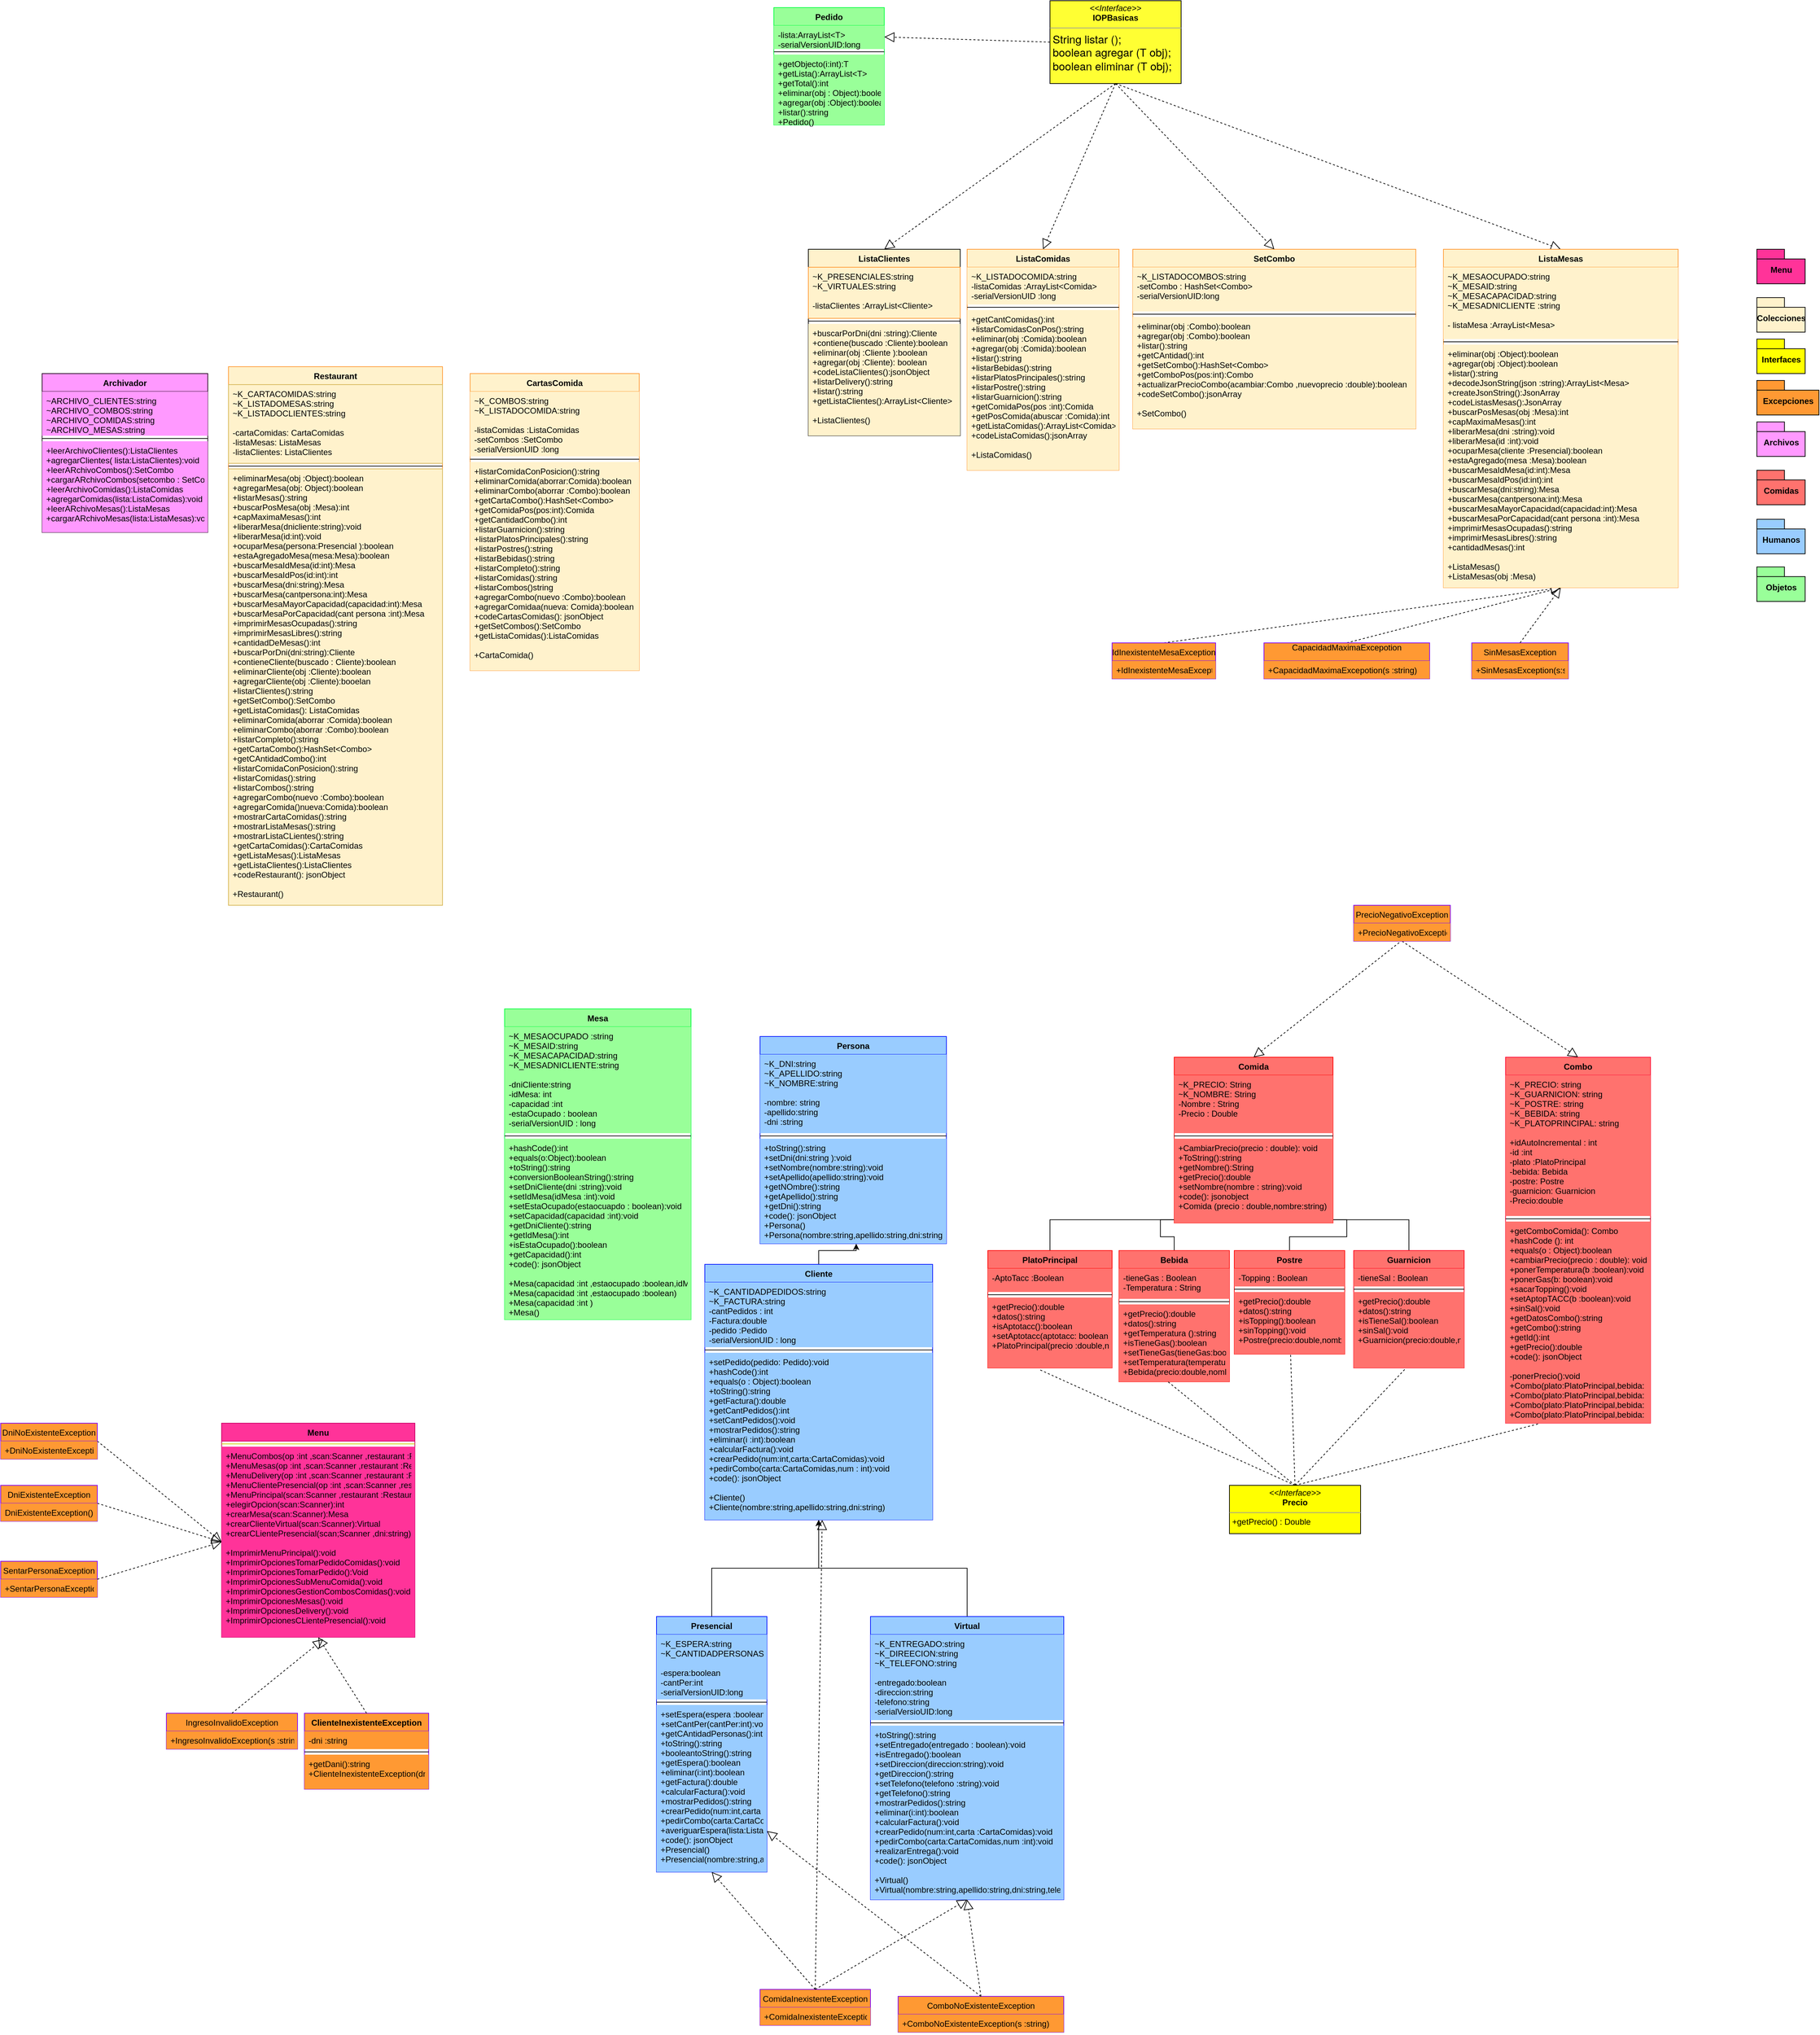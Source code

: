 <mxfile version="13.1.12" type="device"><diagram id="C5RBs43oDa-KdzZeNtuy" name="Page-1"><mxGraphModel dx="6774" dy="4948" grid="1" gridSize="10" guides="1" tooltips="1" connect="1" arrows="1" fold="1" page="1" pageScale="1" pageWidth="827" pageHeight="1169" math="0" shadow="0"><root><mxCell id="WIyWlLk6GJQsqaUBKTNV-0"/><mxCell id="WIyWlLk6GJQsqaUBKTNV-1" parent="WIyWlLk6GJQsqaUBKTNV-0"/><mxCell id="NUuS5B6pFWFjCQVJok0q-8" style="edgeStyle=orthogonalEdgeStyle;rounded=0;orthogonalLoop=1;jettySize=auto;html=1;exitX=0.5;exitY=0;exitDx=0;exitDy=0;entryX=0.516;entryY=1.001;entryDx=0;entryDy=0;entryPerimeter=0;" parent="WIyWlLk6GJQsqaUBKTNV-1" source="Fydiiho9mpyTkv4B69VQ-9" target="Fydiiho9mpyTkv4B69VQ-8" edge="1"><mxGeometry relative="1" as="geometry"><mxPoint x="195" y="134" as="sourcePoint"/><mxPoint x="235" y="-20" as="targetPoint"/></mxGeometry></mxCell><mxCell id="NUuS5B6pFWFjCQVJok0q-10" style="edgeStyle=orthogonalEdgeStyle;rounded=0;orthogonalLoop=1;jettySize=auto;html=1;exitX=0.5;exitY=0;exitDx=0;exitDy=0;entryX=0.5;entryY=1;entryDx=0;entryDy=0;entryPerimeter=0;" parent="WIyWlLk6GJQsqaUBKTNV-1" source="Fydiiho9mpyTkv4B69VQ-13" target="Fydiiho9mpyTkv4B69VQ-12" edge="1"><mxGeometry relative="1" as="geometry"><mxPoint x="195" y="270.0" as="targetPoint"/></mxGeometry></mxCell><mxCell id="NUuS5B6pFWFjCQVJok0q-12" style="edgeStyle=orthogonalEdgeStyle;rounded=0;orthogonalLoop=1;jettySize=auto;html=1;exitX=0.5;exitY=0;exitDx=0;exitDy=0;entryX=0.5;entryY=1;entryDx=0;entryDy=0;entryPerimeter=0;" parent="WIyWlLk6GJQsqaUBKTNV-1" source="Fydiiho9mpyTkv4B69VQ-17" target="Fydiiho9mpyTkv4B69VQ-12" edge="1"><mxGeometry relative="1" as="geometry"><mxPoint x="220" y="240" as="targetPoint"/></mxGeometry></mxCell><mxCell id="FeXKn1-D8NA7Z7ZkiGLE-24" style="edgeStyle=orthogonalEdgeStyle;rounded=0;orthogonalLoop=1;jettySize=auto;html=1;exitX=0.5;exitY=0;exitDx=0;exitDy=0;entryX=0.494;entryY=0.962;entryDx=0;entryDy=0;entryPerimeter=0;" parent="WIyWlLk6GJQsqaUBKTNV-1" source="FeXKn1-D8NA7Z7ZkiGLE-4" target="FeXKn1-D8NA7Z7ZkiGLE-3" edge="1"><mxGeometry relative="1" as="geometry"/></mxCell><mxCell id="FeXKn1-D8NA7Z7ZkiGLE-30" style="edgeStyle=orthogonalEdgeStyle;rounded=0;orthogonalLoop=1;jettySize=auto;html=1;exitX=0.5;exitY=0;exitDx=0;exitDy=0;entryX=0.5;entryY=0.962;entryDx=0;entryDy=0;entryPerimeter=0;" parent="WIyWlLk6GJQsqaUBKTNV-1" source="FeXKn1-D8NA7Z7ZkiGLE-9" target="FeXKn1-D8NA7Z7ZkiGLE-3" edge="1"><mxGeometry relative="1" as="geometry"/></mxCell><mxCell id="FeXKn1-D8NA7Z7ZkiGLE-31" style="edgeStyle=orthogonalEdgeStyle;rounded=0;orthogonalLoop=1;jettySize=auto;html=1;exitX=0.5;exitY=0;exitDx=0;exitDy=0;entryX=0.488;entryY=0.962;entryDx=0;entryDy=0;entryPerimeter=0;" parent="WIyWlLk6GJQsqaUBKTNV-1" source="FeXKn1-D8NA7Z7ZkiGLE-13" target="FeXKn1-D8NA7Z7ZkiGLE-3" edge="1"><mxGeometry relative="1" as="geometry"/></mxCell><mxCell id="FeXKn1-D8NA7Z7ZkiGLE-32" style="edgeStyle=orthogonalEdgeStyle;rounded=0;orthogonalLoop=1;jettySize=auto;html=1;exitX=0.5;exitY=0;exitDx=0;exitDy=0;entryX=0.481;entryY=0.962;entryDx=0;entryDy=0;entryPerimeter=0;" parent="WIyWlLk6GJQsqaUBKTNV-1" source="FeXKn1-D8NA7Z7ZkiGLE-17" target="FeXKn1-D8NA7Z7ZkiGLE-3" edge="1"><mxGeometry relative="1" as="geometry"><mxPoint x="780" y="50" as="targetPoint"/></mxGeometry></mxCell><mxCell id="FeXKn1-D8NA7Z7ZkiGLE-52" value="&lt;p style=&quot;margin: 0px ; margin-top: 4px ; text-align: center&quot;&gt;&lt;i&gt;&amp;lt;&amp;lt;Interface&amp;gt;&amp;gt;&lt;/i&gt;&lt;br&gt;&lt;b&gt;Precio&lt;/b&gt;&lt;/p&gt;&lt;hr size=&quot;1&quot;&gt;&lt;p style=&quot;margin: 0px ; margin-left: 4px&quot;&gt;&lt;/p&gt;&lt;p style=&quot;margin: 0px ; margin-left: 4px&quot;&gt;+getPrecio() : Double&lt;/p&gt;" style="verticalAlign=top;align=left;overflow=fill;fontSize=12;fontFamily=Helvetica;html=1;fillColor=#FFFF00;" parent="WIyWlLk6GJQsqaUBKTNV-1" vertex="1"><mxGeometry x="820" y="180" width="190" height="70" as="geometry"/></mxCell><mxCell id="FeXKn1-D8NA7Z7ZkiGLE-0" value="Comida" style="swimlane;fontStyle=1;align=center;verticalAlign=top;childLayout=stackLayout;horizontal=1;startSize=26;horizontalStack=0;resizeParent=1;resizeParentMax=0;resizeLast=0;collapsible=1;marginBottom=0;strokeColor=#FF0303;fillColor=#FF726E;" parent="WIyWlLk6GJQsqaUBKTNV-1" vertex="1"><mxGeometry x="740" y="-440" width="230" height="240" as="geometry"/></mxCell><mxCell id="FeXKn1-D8NA7Z7ZkiGLE-1" value="~K_PRECIO: String&#10;~K_NOMBRE: String&#10;-Nombre : String&#10;-Precio : Double&#10;" style="text;strokeColor=none;fillColor=#FF726E;align=left;verticalAlign=top;spacingLeft=4;spacingRight=4;overflow=hidden;rotatable=0;points=[[0,0.5],[1,0.5]];portConstraint=eastwest;" parent="FeXKn1-D8NA7Z7ZkiGLE-0" vertex="1"><mxGeometry y="26" width="230" height="84" as="geometry"/></mxCell><mxCell id="FeXKn1-D8NA7Z7ZkiGLE-2" value="" style="line;strokeWidth=1;fillColor=none;align=left;verticalAlign=middle;spacingTop=-1;spacingLeft=3;spacingRight=3;rotatable=0;labelPosition=right;points=[];portConstraint=eastwest;" parent="FeXKn1-D8NA7Z7ZkiGLE-0" vertex="1"><mxGeometry y="110" width="230" height="8" as="geometry"/></mxCell><mxCell id="FeXKn1-D8NA7Z7ZkiGLE-3" value="+CambiarPrecio(precio : double): void&#10;+ToString():string&#10;+getNombre():String&#10;+getPrecio():double&#10;+setNombre(nombre : string):void&#10;+code(): jsonobject&#10;+Comida (precio : double,nombre:string)" style="text;strokeColor=none;fillColor=#FF726E;align=left;verticalAlign=top;spacingLeft=4;spacingRight=4;overflow=hidden;rotatable=0;points=[[0,0.5],[1,0.5]];portConstraint=eastwest;" parent="FeXKn1-D8NA7Z7ZkiGLE-0" vertex="1"><mxGeometry y="118" width="230" height="122" as="geometry"/></mxCell><mxCell id="FeXKn1-D8NA7Z7ZkiGLE-17" value="PlatoPrincipal" style="swimlane;fontStyle=1;align=center;verticalAlign=top;childLayout=stackLayout;horizontal=1;startSize=26;horizontalStack=0;resizeParent=1;resizeParentMax=0;resizeLast=0;collapsible=1;marginBottom=0;strokeColor=#FF0000;fillColor=#FF726E;" parent="WIyWlLk6GJQsqaUBKTNV-1" vertex="1"><mxGeometry x="470" y="-160" width="180" height="170" as="geometry"/></mxCell><mxCell id="FeXKn1-D8NA7Z7ZkiGLE-18" value="-AptoTacc :Boolean" style="text;strokeColor=none;fillColor=#FF726E;align=left;verticalAlign=top;spacingLeft=4;spacingRight=4;overflow=hidden;rotatable=0;points=[[0,0.5],[1,0.5]];portConstraint=eastwest;" parent="FeXKn1-D8NA7Z7ZkiGLE-17" vertex="1"><mxGeometry y="26" width="180" height="34" as="geometry"/></mxCell><mxCell id="FeXKn1-D8NA7Z7ZkiGLE-19" value="" style="line;strokeWidth=1;fillColor=none;align=left;verticalAlign=middle;spacingTop=-1;spacingLeft=3;spacingRight=3;rotatable=0;labelPosition=right;points=[];portConstraint=eastwest;" parent="FeXKn1-D8NA7Z7ZkiGLE-17" vertex="1"><mxGeometry y="60" width="180" height="8" as="geometry"/></mxCell><mxCell id="FeXKn1-D8NA7Z7ZkiGLE-20" value="+getPrecio():double&#10;+datos():string&#10;+isAptotacc():boolean&#10;+setAptotacc(aptotacc: boolean):void&#10;+PlatoPrincipal(precio :double,nombre:string,Aptotacc : boolean)" style="text;strokeColor=none;fillColor=#FF726E;align=left;verticalAlign=top;spacingLeft=4;spacingRight=4;overflow=hidden;rotatable=0;points=[[0,0.5],[1,0.5]];portConstraint=eastwest;" parent="FeXKn1-D8NA7Z7ZkiGLE-17" vertex="1"><mxGeometry y="68" width="180" height="102" as="geometry"/></mxCell><mxCell id="FeXKn1-D8NA7Z7ZkiGLE-4" value="Bebida" style="swimlane;fontStyle=1;align=center;verticalAlign=top;childLayout=stackLayout;horizontal=1;startSize=26;horizontalStack=0;resizeParent=1;resizeParentMax=0;resizeLast=0;collapsible=1;marginBottom=0;strokeColor=#FF1414;fillColor=#FF726E;" parent="WIyWlLk6GJQsqaUBKTNV-1" vertex="1"><mxGeometry x="660" y="-160" width="160" height="190" as="geometry"/></mxCell><mxCell id="FeXKn1-D8NA7Z7ZkiGLE-5" value="-tieneGas : Boolean&#10;-Temperatura : String" style="text;strokeColor=none;fillColor=#FF726E;align=left;verticalAlign=top;spacingLeft=4;spacingRight=4;overflow=hidden;rotatable=0;points=[[0,0.5],[1,0.5]];portConstraint=eastwest;" parent="FeXKn1-D8NA7Z7ZkiGLE-4" vertex="1"><mxGeometry y="26" width="160" height="44" as="geometry"/></mxCell><mxCell id="FeXKn1-D8NA7Z7ZkiGLE-6" value="" style="line;strokeWidth=1;fillColor=none;align=left;verticalAlign=middle;spacingTop=-1;spacingLeft=3;spacingRight=3;rotatable=0;labelPosition=right;points=[];portConstraint=eastwest;" parent="FeXKn1-D8NA7Z7ZkiGLE-4" vertex="1"><mxGeometry y="70" width="160" height="8" as="geometry"/></mxCell><mxCell id="FeXKn1-D8NA7Z7ZkiGLE-7" value="+getPrecio():double&#10;+datos():string&#10;+getTemperatura ():string&#10;+isTieneGas():boolean&#10;+setTieneGas(tieneGas:boolean):void&#10;+setTemperatura(temperatura : string):void&#10;+Bebida(precio:double,nombre:string,tieneGas:boolean,temperatura:string)" style="text;strokeColor=none;fillColor=#FF726E;align=left;verticalAlign=top;spacingLeft=4;spacingRight=4;overflow=hidden;rotatable=0;points=[[0,0.5],[1,0.5]];portConstraint=eastwest;" parent="FeXKn1-D8NA7Z7ZkiGLE-4" vertex="1"><mxGeometry y="78" width="160" height="112" as="geometry"/></mxCell><mxCell id="FeXKn1-D8NA7Z7ZkiGLE-9" value="Postre" style="swimlane;fontStyle=1;align=center;verticalAlign=top;childLayout=stackLayout;horizontal=1;startSize=26;horizontalStack=0;resizeParent=1;resizeParentMax=0;resizeLast=0;collapsible=1;marginBottom=0;strokeColor=#FF0A0A;fillColor=#FF726E;" parent="WIyWlLk6GJQsqaUBKTNV-1" vertex="1"><mxGeometry x="827" y="-160" width="160" height="150" as="geometry"/></mxCell><mxCell id="FeXKn1-D8NA7Z7ZkiGLE-10" value="-Topping : Boolean" style="text;strokeColor=none;fillColor=#FF726E;align=left;verticalAlign=top;spacingLeft=4;spacingRight=4;overflow=hidden;rotatable=0;points=[[0,0.5],[1,0.5]];portConstraint=eastwest;" parent="FeXKn1-D8NA7Z7ZkiGLE-9" vertex="1"><mxGeometry y="26" width="160" height="26" as="geometry"/></mxCell><mxCell id="FeXKn1-D8NA7Z7ZkiGLE-11" value="" style="line;strokeWidth=1;fillColor=none;align=left;verticalAlign=middle;spacingTop=-1;spacingLeft=3;spacingRight=3;rotatable=0;labelPosition=right;points=[];portConstraint=eastwest;" parent="FeXKn1-D8NA7Z7ZkiGLE-9" vertex="1"><mxGeometry y="52" width="160" height="8" as="geometry"/></mxCell><mxCell id="FeXKn1-D8NA7Z7ZkiGLE-12" value="+getPrecio():double&#10;+datos():string&#10;+isTopping():boolean&#10;+sinTopping():void&#10;+Postre(precio:double,nombre:string,topping:boolean)" style="text;strokeColor=none;fillColor=#FF726E;align=left;verticalAlign=top;spacingLeft=4;spacingRight=4;overflow=hidden;rotatable=0;points=[[0,0.5],[1,0.5]];portConstraint=eastwest;" parent="FeXKn1-D8NA7Z7ZkiGLE-9" vertex="1"><mxGeometry y="60" width="160" height="90" as="geometry"/></mxCell><mxCell id="FeXKn1-D8NA7Z7ZkiGLE-13" value="Guarnicion" style="swimlane;fontStyle=1;align=center;verticalAlign=top;childLayout=stackLayout;horizontal=1;startSize=26;horizontalStack=0;resizeParent=1;resizeParentMax=0;resizeLast=0;collapsible=1;marginBottom=0;strokeColor=#FF031C;fillColor=#FF726E;" parent="WIyWlLk6GJQsqaUBKTNV-1" vertex="1"><mxGeometry x="1000" y="-160" width="160" height="170" as="geometry"/></mxCell><mxCell id="FeXKn1-D8NA7Z7ZkiGLE-14" value="-tieneSal : Boolean" style="text;strokeColor=none;fillColor=#FF726E;align=left;verticalAlign=top;spacingLeft=4;spacingRight=4;overflow=hidden;rotatable=0;points=[[0,0.5],[1,0.5]];portConstraint=eastwest;" parent="FeXKn1-D8NA7Z7ZkiGLE-13" vertex="1"><mxGeometry y="26" width="160" height="26" as="geometry"/></mxCell><mxCell id="FeXKn1-D8NA7Z7ZkiGLE-15" value="" style="line;strokeWidth=1;fillColor=#FF726E;align=left;verticalAlign=middle;spacingTop=-1;spacingLeft=3;spacingRight=3;rotatable=0;labelPosition=right;points=[];portConstraint=eastwest;" parent="FeXKn1-D8NA7Z7ZkiGLE-13" vertex="1"><mxGeometry y="52" width="160" height="8" as="geometry"/></mxCell><mxCell id="FeXKn1-D8NA7Z7ZkiGLE-16" value="+getPrecio():double&#10;+datos():string&#10;+isTieneSal():boolean&#10;+sinSal():void&#10;+Guarnicion(precio:double,nombre:string,tieneSAl:boolean)" style="text;strokeColor=none;fillColor=#FF726E;align=left;verticalAlign=top;spacingLeft=4;spacingRight=4;overflow=hidden;rotatable=0;points=[[0,0.5],[1,0.5]];portConstraint=eastwest;" parent="FeXKn1-D8NA7Z7ZkiGLE-13" vertex="1"><mxGeometry y="60" width="160" height="110" as="geometry"/></mxCell><mxCell id="NUuS5B6pFWFjCQVJok0q-28" value="Combo" style="swimlane;fontStyle=1;align=center;verticalAlign=top;childLayout=stackLayout;horizontal=1;startSize=26;horizontalStack=0;resizeParent=1;resizeParentMax=0;resizeLast=0;collapsible=1;marginBottom=0;strokeColor=#FF0D35;fillColor=#FF726E;" parent="WIyWlLk6GJQsqaUBKTNV-1" vertex="1"><mxGeometry x="1220" y="-440" width="210" height="530" as="geometry"/></mxCell><mxCell id="NUuS5B6pFWFjCQVJok0q-29" value="~K_PRECIO: string&#10;~K_GUARNICION: string&#10;~K_POSTRE: string&#10;~K_BEBIDA: string&#10;~K_PLATOPRINCIPAL: string&#10;&#10;+idAutoIncremental : int&#10;-id :int&#10;-plato :PlatoPrincipal&#10;-bebida: Bebida&#10;-postre: Postre&#10;-guarnicion: Guarnicion&#10;-Precio:double" style="text;strokeColor=none;fillColor=#FF726E;align=left;verticalAlign=top;spacingLeft=4;spacingRight=4;overflow=hidden;rotatable=0;points=[[0,0.5],[1,0.5]];portConstraint=eastwest;" parent="NUuS5B6pFWFjCQVJok0q-28" vertex="1"><mxGeometry y="26" width="210" height="204" as="geometry"/></mxCell><mxCell id="NUuS5B6pFWFjCQVJok0q-30" value="" style="line;strokeWidth=1;fillColor=none;align=left;verticalAlign=middle;spacingTop=-1;spacingLeft=3;spacingRight=3;rotatable=0;labelPosition=right;points=[];portConstraint=eastwest;" parent="NUuS5B6pFWFjCQVJok0q-28" vertex="1"><mxGeometry y="230" width="210" height="8" as="geometry"/></mxCell><mxCell id="NUuS5B6pFWFjCQVJok0q-31" value="+getComboComida(): Combo&#10;+hashCode (): int&#10;+equals(o : Object):boolean&#10;+cambiarPrecio(precio : double): void&#10;+ponerTemperatura(b :boolean):void&#10;+ponerGas(b: boolean):void&#10;+sacarTopping():void &#10;+setAptopTACC(b :boolean):void&#10;+sinSal():void&#10;+getDatosCombo():string&#10;+getCombo():string&#10;+getId():int&#10;+getPrecio():double&#10;+code(): jsonObject&#10;&#10;-ponerPrecio():void&#10;+Combo(plato:PlatoPrincipal,bebida: Bebida,postre :Postre,guarnicion : Guarnicion)&#10;+Combo(plato:PlatoPrincipal,bebida: Bebida)&#10;+Combo(plato:PlatoPrincipal,bebida: Bebida,postre: Postre)&#10;+Combo(plato:PlatoPrincipal,bebida: Bebida,guarnicion :Guarnicion)&#10;&#10;" style="text;strokeColor=none;fillColor=#FF726E;align=left;verticalAlign=top;spacingLeft=4;spacingRight=4;overflow=hidden;rotatable=0;points=[[0,0.5],[1,0.5]];portConstraint=eastwest;" parent="NUuS5B6pFWFjCQVJok0q-28" vertex="1"><mxGeometry y="238" width="210" height="292" as="geometry"/></mxCell><mxCell id="Fydiiho9mpyTkv4B69VQ-0" value="" style="endArrow=none;dashed=1;html=1;exitX=0.5;exitY=0;exitDx=0;exitDy=0;entryX=0.469;entryY=1.009;entryDx=0;entryDy=0;entryPerimeter=0;" edge="1" parent="WIyWlLk6GJQsqaUBKTNV-1" source="FeXKn1-D8NA7Z7ZkiGLE-52" target="FeXKn1-D8NA7Z7ZkiGLE-16"><mxGeometry width="50" height="50" relative="1" as="geometry"><mxPoint x="890" y="110" as="sourcePoint"/><mxPoint x="940" y="60" as="targetPoint"/></mxGeometry></mxCell><mxCell id="Fydiiho9mpyTkv4B69VQ-1" value="" style="endArrow=none;dashed=1;html=1;exitX=0.5;exitY=0;exitDx=0;exitDy=0;" edge="1" parent="WIyWlLk6GJQsqaUBKTNV-1" source="FeXKn1-D8NA7Z7ZkiGLE-52" target="FeXKn1-D8NA7Z7ZkiGLE-12"><mxGeometry width="50" height="50" relative="1" as="geometry"><mxPoint x="890" y="110" as="sourcePoint"/><mxPoint x="940" y="60" as="targetPoint"/></mxGeometry></mxCell><mxCell id="Fydiiho9mpyTkv4B69VQ-2" value="" style="endArrow=none;dashed=1;html=1;exitX=0.5;exitY=0;exitDx=0;exitDy=0;entryX=0.422;entryY=1.029;entryDx=0;entryDy=0;entryPerimeter=0;" edge="1" parent="WIyWlLk6GJQsqaUBKTNV-1" source="FeXKn1-D8NA7Z7ZkiGLE-52" target="FeXKn1-D8NA7Z7ZkiGLE-20"><mxGeometry width="50" height="50" relative="1" as="geometry"><mxPoint x="890" y="110" as="sourcePoint"/><mxPoint x="940" y="60" as="targetPoint"/></mxGeometry></mxCell><mxCell id="Fydiiho9mpyTkv4B69VQ-3" value="" style="endArrow=none;dashed=1;html=1;entryX=0.444;entryY=1;entryDx=0;entryDy=0;entryPerimeter=0;exitX=0.5;exitY=0;exitDx=0;exitDy=0;" edge="1" parent="WIyWlLk6GJQsqaUBKTNV-1" source="FeXKn1-D8NA7Z7ZkiGLE-52" target="FeXKn1-D8NA7Z7ZkiGLE-7"><mxGeometry width="50" height="50" relative="1" as="geometry"><mxPoint x="885" y="221" as="sourcePoint"/><mxPoint x="940" y="60" as="targetPoint"/></mxGeometry></mxCell><mxCell id="Fydiiho9mpyTkv4B69VQ-4" value="" style="endArrow=none;dashed=1;html=1;exitX=0.5;exitY=0;exitDx=0;exitDy=0;entryX=0.229;entryY=1.003;entryDx=0;entryDy=0;entryPerimeter=0;" edge="1" parent="WIyWlLk6GJQsqaUBKTNV-1" source="FeXKn1-D8NA7Z7ZkiGLE-52" target="NUuS5B6pFWFjCQVJok0q-31"><mxGeometry width="50" height="50" relative="1" as="geometry"><mxPoint x="890" y="110" as="sourcePoint"/><mxPoint x="940" y="60" as="targetPoint"/></mxGeometry></mxCell><mxCell id="Fydiiho9mpyTkv4B69VQ-5" value="Persona" style="swimlane;fontStyle=1;align=center;verticalAlign=top;childLayout=stackLayout;horizontal=1;startSize=26;horizontalStack=0;resizeParent=1;resizeParentMax=0;resizeLast=0;collapsible=1;marginBottom=0;strokeColor=#0011FF;fillColor=#99CCFF;" vertex="1" parent="WIyWlLk6GJQsqaUBKTNV-1"><mxGeometry x="140" y="-470" width="270" height="300" as="geometry"/></mxCell><mxCell id="Fydiiho9mpyTkv4B69VQ-6" value="~K_DNI:string&#10;~K_APELLIDO:string&#10;~K_NOMBRE:string&#10;&#10;-nombre: string&#10;-apellido:string&#10;-dni :string" style="text;strokeColor=none;fillColor=#99CCFF;align=left;verticalAlign=top;spacingLeft=4;spacingRight=4;overflow=hidden;rotatable=0;points=[[0,0.5],[1,0.5]];portConstraint=eastwest;" vertex="1" parent="Fydiiho9mpyTkv4B69VQ-5"><mxGeometry y="26" width="270" height="114" as="geometry"/></mxCell><mxCell id="Fydiiho9mpyTkv4B69VQ-7" value="" style="line;strokeWidth=1;fillColor=none;align=left;verticalAlign=middle;spacingTop=-1;spacingLeft=3;spacingRight=3;rotatable=0;labelPosition=right;points=[];portConstraint=eastwest;" vertex="1" parent="Fydiiho9mpyTkv4B69VQ-5"><mxGeometry y="140" width="270" height="8" as="geometry"/></mxCell><mxCell id="Fydiiho9mpyTkv4B69VQ-8" value="+toString():string&#10;+setDni(dni:string ):void&#10;+setNombre(nombre:string):void&#10;+setApellido(apellido:string):void&#10;+getNOmbre():string&#10;+getApellido():string&#10;+getDni():string&#10;+code(): jsonObject&#10;+Persona()&#10;+Persona(nombre:string,apellido:string,dni:string)&#10;" style="text;strokeColor=none;fillColor=#99CCFF;align=left;verticalAlign=top;spacingLeft=4;spacingRight=4;overflow=hidden;rotatable=0;points=[[0,0.5],[1,0.5]];portConstraint=eastwest;" vertex="1" parent="Fydiiho9mpyTkv4B69VQ-5"><mxGeometry y="148" width="270" height="152" as="geometry"/></mxCell><mxCell id="Fydiiho9mpyTkv4B69VQ-9" value="Cliente" style="swimlane;fontStyle=1;align=center;verticalAlign=top;childLayout=stackLayout;horizontal=1;startSize=26;horizontalStack=0;resizeParent=1;resizeParentMax=0;resizeLast=0;collapsible=1;marginBottom=0;strokeColor=#0011FF;fillColor=#99CCFF;" vertex="1" parent="WIyWlLk6GJQsqaUBKTNV-1"><mxGeometry x="60" y="-140" width="330" height="370" as="geometry"/></mxCell><mxCell id="Fydiiho9mpyTkv4B69VQ-10" value="~K_CANTIDADPEDIDOS:string&#10;~K_FACTURA:string&#10;-cantPedidos : int&#10;-Factura:double&#10;-pedido :Pedido&#10;-serialVersionUID : long" style="text;strokeColor=none;fillColor=#99CCFF;align=left;verticalAlign=top;spacingLeft=4;spacingRight=4;overflow=hidden;rotatable=0;points=[[0,0.5],[1,0.5]];portConstraint=eastwest;" vertex="1" parent="Fydiiho9mpyTkv4B69VQ-9"><mxGeometry y="26" width="330" height="94" as="geometry"/></mxCell><mxCell id="Fydiiho9mpyTkv4B69VQ-11" value="" style="line;strokeWidth=1;fillColor=none;align=left;verticalAlign=middle;spacingTop=-1;spacingLeft=3;spacingRight=3;rotatable=0;labelPosition=right;points=[];portConstraint=eastwest;" vertex="1" parent="Fydiiho9mpyTkv4B69VQ-9"><mxGeometry y="120" width="330" height="8" as="geometry"/></mxCell><mxCell id="Fydiiho9mpyTkv4B69VQ-12" value="+setPedido(pedido: Pedido):void&#10;+hashCode():int&#10;+equals(o : Object):boolean&#10;+toString():string&#10;+getFactura():double&#10;+getCantPedidos():int&#10;+setCantPedidos():void&#10;+mostrarPedidos():string&#10;+eliminar(i :int):boolean&#10;+calcularFactura():void&#10;+crearPedido(num:int,carta:CartaComidas):void&#10;+pedirCombo(carta:CartaComidas,num : int):void&#10;+code(): jsonObject&#10;&#10;+Cliente()&#10;+Cliente(nombre:string,apellido:string,dni:string)" style="text;strokeColor=none;fillColor=#99CCFF;align=left;verticalAlign=top;spacingLeft=4;spacingRight=4;overflow=hidden;rotatable=0;points=[[0,0.5],[1,0.5]];portConstraint=eastwest;" vertex="1" parent="Fydiiho9mpyTkv4B69VQ-9"><mxGeometry y="128" width="330" height="242" as="geometry"/></mxCell><mxCell id="Fydiiho9mpyTkv4B69VQ-17" value="Virtual" style="swimlane;fontStyle=1;align=center;verticalAlign=top;childLayout=stackLayout;horizontal=1;startSize=26;horizontalStack=0;resizeParent=1;resizeParentMax=0;resizeLast=0;collapsible=1;marginBottom=0;strokeColor=#0011FF;fillColor=#99CCFF;" vertex="1" parent="WIyWlLk6GJQsqaUBKTNV-1"><mxGeometry x="300" y="370" width="280" height="410" as="geometry"/></mxCell><mxCell id="Fydiiho9mpyTkv4B69VQ-18" value="~K_ENTREGADO:string&#10;~K_DIREECION:string&#10;~K_TELEFONO:string&#10;&#10;-entregado:boolean&#10;-direccion:string&#10;-telefono:string&#10;-serialVersioUID:long" style="text;strokeColor=none;fillColor=#99CCFF;align=left;verticalAlign=top;spacingLeft=4;spacingRight=4;overflow=hidden;rotatable=0;points=[[0,0.5],[1,0.5]];portConstraint=eastwest;" vertex="1" parent="Fydiiho9mpyTkv4B69VQ-17"><mxGeometry y="26" width="280" height="124" as="geometry"/></mxCell><mxCell id="Fydiiho9mpyTkv4B69VQ-19" value="" style="line;strokeWidth=1;fillColor=none;align=left;verticalAlign=middle;spacingTop=-1;spacingLeft=3;spacingRight=3;rotatable=0;labelPosition=right;points=[];portConstraint=eastwest;" vertex="1" parent="Fydiiho9mpyTkv4B69VQ-17"><mxGeometry y="150" width="280" height="8" as="geometry"/></mxCell><mxCell id="Fydiiho9mpyTkv4B69VQ-20" value="+toString():string&#10;+setEntregado(entregado : boolean):void&#10;+isEntregado():boolean&#10;+setDireccion(direccion:string):void&#10;+getDireccion():string&#10;+setTelefono(telefono :string):void&#10;+getTelefono():string&#10;+mostrarPedidos():string&#10;+eliminar(i:int):boolean&#10;+calcularFactura():void&#10;+crearPedido(num:int,carta :CartaComidas):void&#10;+pedirCombo(carta:CartaComidas,num :int):void&#10;+realizarEntrega():void&#10;+code(): jsonObject&#10;&#10;+Virtual()&#10;+Virtual(nombre:string,apellido:string,dni:string,telefono:string,direccion:string)&#10;" style="text;strokeColor=none;fillColor=#99CCFF;align=left;verticalAlign=top;spacingLeft=4;spacingRight=4;overflow=hidden;rotatable=0;points=[[0,0.5],[1,0.5]];portConstraint=eastwest;" vertex="1" parent="Fydiiho9mpyTkv4B69VQ-17"><mxGeometry y="158" width="280" height="252" as="geometry"/></mxCell><mxCell id="Fydiiho9mpyTkv4B69VQ-34" value="SetCombo" style="swimlane;fontStyle=1;align=center;verticalAlign=top;childLayout=stackLayout;horizontal=1;startSize=26;horizontalStack=0;resizeParent=1;resizeParentMax=0;resizeLast=0;collapsible=1;marginBottom=0;strokeColor=#FF9933;fillColor=#FFF2CC;" vertex="1" parent="WIyWlLk6GJQsqaUBKTNV-1"><mxGeometry x="680" y="-1610" width="410" height="260" as="geometry"/></mxCell><mxCell id="Fydiiho9mpyTkv4B69VQ-35" value="~K_LISTADOCOMBOS:string&#10;-setCombo : HashSet&lt;Combo&gt;&#10;-serialVersionUID:long" style="text;strokeColor=none;fillColor=#FFF2CC;align=left;verticalAlign=top;spacingLeft=4;spacingRight=4;overflow=hidden;rotatable=0;points=[[0,0.5],[1,0.5]];portConstraint=eastwest;" vertex="1" parent="Fydiiho9mpyTkv4B69VQ-34"><mxGeometry y="26" width="410" height="64" as="geometry"/></mxCell><mxCell id="Fydiiho9mpyTkv4B69VQ-36" value="" style="line;strokeWidth=1;fillColor=none;align=left;verticalAlign=middle;spacingTop=-1;spacingLeft=3;spacingRight=3;rotatable=0;labelPosition=right;points=[];portConstraint=eastwest;" vertex="1" parent="Fydiiho9mpyTkv4B69VQ-34"><mxGeometry y="90" width="410" height="8" as="geometry"/></mxCell><mxCell id="Fydiiho9mpyTkv4B69VQ-37" value="+eliminar(obj :Combo):boolean&#10;+agregar(obj :Combo):boolean&#10;+listar():string&#10;+getCAntidad():int&#10;+getSetCombo():HashSet&lt;Combo&gt;&#10;+getComboPos(pos:int):Combo&#10;+actualizarPrecioCombo(acambiar:Combo ,nuevoprecio :double):boolean&#10;+codeSetCombo():jsonArray&#10;&#10;+SetCombo()" style="text;strokeColor=none;fillColor=#FFF2CC;align=left;verticalAlign=top;spacingLeft=4;spacingRight=4;overflow=hidden;rotatable=0;points=[[0,0.5],[1,0.5]];portConstraint=eastwest;" vertex="1" parent="Fydiiho9mpyTkv4B69VQ-34"><mxGeometry y="98" width="410" height="162" as="geometry"/></mxCell><mxCell id="Fydiiho9mpyTkv4B69VQ-55" value="" style="endArrow=block;dashed=1;endFill=0;endSize=12;html=1;exitX=0.5;exitY=1;exitDx=0;exitDy=0;entryX=0.5;entryY=0;entryDx=0;entryDy=0;" edge="1" parent="WIyWlLk6GJQsqaUBKTNV-1" source="Fydiiho9mpyTkv4B69VQ-59" target="Fydiiho9mpyTkv4B69VQ-34"><mxGeometry width="160" relative="1" as="geometry"><mxPoint x="330" y="-1740" as="sourcePoint"/><mxPoint x="490" y="-1740" as="targetPoint"/></mxGeometry></mxCell><mxCell id="Fydiiho9mpyTkv4B69VQ-56" value="" style="endArrow=block;dashed=1;endFill=0;endSize=12;html=1;exitX=0.5;exitY=1;exitDx=0;exitDy=0;entryX=0.5;entryY=0;entryDx=0;entryDy=0;" edge="1" parent="WIyWlLk6GJQsqaUBKTNV-1" source="Fydiiho9mpyTkv4B69VQ-59" target="NUuS5B6pFWFjCQVJok0q-36"><mxGeometry width="160" relative="1" as="geometry"><mxPoint x="330" y="-1740" as="sourcePoint"/><mxPoint x="490" y="-1740" as="targetPoint"/></mxGeometry></mxCell><mxCell id="Fydiiho9mpyTkv4B69VQ-57" value="" style="endArrow=block;dashed=1;endFill=0;endSize=12;html=1;exitX=0.5;exitY=1;exitDx=0;exitDy=0;entryX=0.5;entryY=0;entryDx=0;entryDy=0;" edge="1" parent="WIyWlLk6GJQsqaUBKTNV-1" source="Fydiiho9mpyTkv4B69VQ-59" target="Fydiiho9mpyTkv4B69VQ-49"><mxGeometry width="160" relative="1" as="geometry"><mxPoint x="330" y="-1740" as="sourcePoint"/><mxPoint x="490" y="-1740" as="targetPoint"/></mxGeometry></mxCell><mxCell id="Fydiiho9mpyTkv4B69VQ-58" value="" style="endArrow=block;dashed=1;endFill=0;endSize=12;html=1;exitX=0.5;exitY=1;exitDx=0;exitDy=0;entryX=0.5;entryY=0;entryDx=0;entryDy=0;" edge="1" parent="WIyWlLk6GJQsqaUBKTNV-1" source="Fydiiho9mpyTkv4B69VQ-59" target="NUuS5B6pFWFjCQVJok0q-40"><mxGeometry width="160" relative="1" as="geometry"><mxPoint x="330" y="-1740" as="sourcePoint"/><mxPoint x="490" y="-1740" as="targetPoint"/></mxGeometry></mxCell><mxCell id="Fydiiho9mpyTkv4B69VQ-59" value="&lt;p style=&quot;margin: 0px ; margin-top: 4px ; text-align: center&quot;&gt;&lt;i&gt;&amp;lt;&amp;lt;Interface&amp;gt;&amp;gt;&lt;/i&gt;&lt;br&gt;&lt;b&gt;IOPBasicas&lt;/b&gt;&lt;/p&gt;&lt;hr size=&quot;1&quot;&gt;&lt;p style=&quot;margin: 0px ; margin-left: 4px&quot;&gt;&lt;/p&gt;&lt;p style=&quot;margin: 0px ; margin-left: 4px&quot;&gt;&lt;span style=&quot;background-color: rgb(255 , 255 , 51)&quot;&gt;&lt;span style=&quot;font-family: &amp;#34;whitney&amp;#34; , &amp;#34;helvetica neue&amp;#34; , &amp;#34;helvetica&amp;#34; , &amp;#34;arial&amp;#34; , sans-serif ; font-size: 16px&quot;&gt;String listar ();&lt;br&gt;    boolean agregar (T obj);&lt;br&gt;    boolean eliminar (T obj);&lt;/span&gt;&lt;br&gt;&lt;/span&gt;&lt;/p&gt;&lt;p style=&quot;margin: 0px ; margin-left: 4px&quot;&gt;&lt;span style=&quot;font-family: &amp;#34;whitney&amp;#34; , &amp;#34;helvetica neue&amp;#34; , &amp;#34;helvetica&amp;#34; , &amp;#34;arial&amp;#34; , sans-serif ; font-size: 16px ; background-color: rgb(54 , 57 , 63)&quot;&gt;&lt;br&gt;&lt;/span&gt;&lt;/p&gt;&lt;p style=&quot;margin: 0px ; margin-left: 4px&quot;&gt;&lt;br&gt;&lt;/p&gt;" style="verticalAlign=top;align=left;overflow=fill;fontSize=12;fontFamily=Helvetica;html=1;fillColor=#FFFF33;" vertex="1" parent="WIyWlLk6GJQsqaUBKTNV-1"><mxGeometry x="560" y="-1970" width="190" height="120" as="geometry"/></mxCell><mxCell id="Fydiiho9mpyTkv4B69VQ-29" value="Pedido" style="swimlane;fontStyle=1;align=center;verticalAlign=top;childLayout=stackLayout;horizontal=1;startSize=26;horizontalStack=0;resizeParent=1;resizeParentMax=0;resizeLast=0;collapsible=1;marginBottom=0;strokeColor=#05FF3F;fillColor=#99FF99;" vertex="1" parent="WIyWlLk6GJQsqaUBKTNV-1"><mxGeometry x="160" y="-1960" width="160" height="170" as="geometry"/></mxCell><mxCell id="Fydiiho9mpyTkv4B69VQ-30" value="-lista:ArrayList&lt;T&gt;&#10;-serialVersionUID:long&#10;" style="text;strokeColor=none;fillColor=#99FF99;align=left;verticalAlign=top;spacingLeft=4;spacingRight=4;overflow=hidden;rotatable=0;points=[[0,0.5],[1,0.5]];portConstraint=eastwest;" vertex="1" parent="Fydiiho9mpyTkv4B69VQ-29"><mxGeometry y="26" width="160" height="34" as="geometry"/></mxCell><mxCell id="Fydiiho9mpyTkv4B69VQ-31" value="" style="line;strokeWidth=1;fillColor=none;align=left;verticalAlign=middle;spacingTop=-1;spacingLeft=3;spacingRight=3;rotatable=0;labelPosition=right;points=[];portConstraint=eastwest;" vertex="1" parent="Fydiiho9mpyTkv4B69VQ-29"><mxGeometry y="60" width="160" height="8" as="geometry"/></mxCell><mxCell id="Fydiiho9mpyTkv4B69VQ-32" value="+getObjecto(i:int):T&#10;+getLista():ArrayList&lt;T&gt;&#10;+getTotal():int&#10;+eliminar(obj : Object):boolean&#10;+agregar(obj :Object):boolean&#10;+listar():string&#10;+Pedido()" style="text;strokeColor=none;fillColor=#99FF99;align=left;verticalAlign=top;spacingLeft=4;spacingRight=4;overflow=hidden;rotatable=0;points=[[0,0.5],[1,0.5]];portConstraint=eastwest;" vertex="1" parent="Fydiiho9mpyTkv4B69VQ-29"><mxGeometry y="68" width="160" height="102" as="geometry"/></mxCell><mxCell id="Fydiiho9mpyTkv4B69VQ-60" value="" style="endArrow=block;dashed=1;endFill=0;endSize=12;html=1;entryX=1;entryY=0.25;entryDx=0;entryDy=0;exitX=0;exitY=0.5;exitDx=0;exitDy=0;" edge="1" parent="WIyWlLk6GJQsqaUBKTNV-1" source="Fydiiho9mpyTkv4B69VQ-59" target="Fydiiho9mpyTkv4B69VQ-29"><mxGeometry width="160" relative="1" as="geometry"><mxPoint x="510" y="-1840" as="sourcePoint"/><mxPoint x="710" y="-1660" as="targetPoint"/></mxGeometry></mxCell><mxCell id="Fydiiho9mpyTkv4B69VQ-21" value="Mesa" style="swimlane;fontStyle=1;align=center;verticalAlign=top;childLayout=stackLayout;horizontal=1;startSize=26;horizontalStack=0;resizeParent=1;resizeParentMax=0;resizeLast=0;collapsible=1;marginBottom=0;strokeColor=#05FF3F;fillColor=#99FF99;" vertex="1" parent="WIyWlLk6GJQsqaUBKTNV-1"><mxGeometry x="-230" y="-510" width="270" height="450" as="geometry"/></mxCell><mxCell id="Fydiiho9mpyTkv4B69VQ-22" value="~K_MESAOCUPADO :string&#10;~K_MESAID:string&#10;~K_MESACAPACIDAD:string&#10;~K_MESADNICLIENTE:string&#10;&#10;-dniCliente:string&#10;-idMesa: int&#10;-capacidad :int&#10;-estaOcupado : boolean&#10;-serialVersionUID : long&#10;" style="text;strokeColor=none;fillColor=#99FF99;align=left;verticalAlign=top;spacingLeft=4;spacingRight=4;overflow=hidden;rotatable=0;points=[[0,0.5],[1,0.5]];portConstraint=eastwest;" vertex="1" parent="Fydiiho9mpyTkv4B69VQ-21"><mxGeometry y="26" width="270" height="154" as="geometry"/></mxCell><mxCell id="Fydiiho9mpyTkv4B69VQ-23" value="" style="line;strokeWidth=1;fillColor=none;align=left;verticalAlign=middle;spacingTop=-1;spacingLeft=3;spacingRight=3;rotatable=0;labelPosition=right;points=[];portConstraint=eastwest;" vertex="1" parent="Fydiiho9mpyTkv4B69VQ-21"><mxGeometry y="180" width="270" height="8" as="geometry"/></mxCell><mxCell id="Fydiiho9mpyTkv4B69VQ-24" value="+hashCode():int&#10;+equals(o:Object):boolean&#10;+toString():string&#10;+conversionBooleanString():string&#10;+setDniCliente(dni :string):void&#10;+setIdMesa(idMesa :int):void&#10;+setEstaOcupado(estaocuapdo : boolean):void&#10;+setCapacidad(capacidad :int):void&#10;+getDniCliente():string&#10;+getIdMesa():int&#10;+isEstaOcupado():boolean&#10;+getCapacidad():int&#10;+code(): jsonObject&#10;&#10;+Mesa(capacidad :int ,estaocupado :boolean,idMesa :int,dniCliente :string)&#10;+Mesa(capacidad :int ,estaocupado :boolean)&#10;+Mesa(capacidad :int )&#10;+Mesa()&#10;&#10;" style="text;strokeColor=none;fillColor=#99FF99;align=left;verticalAlign=top;spacingLeft=4;spacingRight=4;overflow=hidden;rotatable=0;points=[[0,0.5],[1,0.5]];portConstraint=eastwest;" vertex="1" parent="Fydiiho9mpyTkv4B69VQ-21"><mxGeometry y="188" width="270" height="262" as="geometry"/></mxCell><mxCell id="Fydiiho9mpyTkv4B69VQ-13" value="Presencial" style="swimlane;fontStyle=1;align=center;verticalAlign=top;childLayout=stackLayout;horizontal=1;startSize=26;horizontalStack=0;resizeParent=1;resizeParentMax=0;resizeLast=0;collapsible=1;marginBottom=0;strokeColor=#0011FF;fillColor=#99CCFF;" vertex="1" parent="WIyWlLk6GJQsqaUBKTNV-1"><mxGeometry x="-10" y="370" width="160" height="370" as="geometry"/></mxCell><mxCell id="Fydiiho9mpyTkv4B69VQ-14" value="~K_ESPERA:string&#10;~K_CANTIDADPERSONAS:string :&#10;&#10;-espera:boolean&#10;-cantPer:int&#10;-serialVersionUID:long" style="text;strokeColor=none;fillColor=#99CCFF;align=left;verticalAlign=top;spacingLeft=4;spacingRight=4;overflow=hidden;rotatable=0;points=[[0,0.5],[1,0.5]];portConstraint=eastwest;" vertex="1" parent="Fydiiho9mpyTkv4B69VQ-13"><mxGeometry y="26" width="160" height="94" as="geometry"/></mxCell><mxCell id="Fydiiho9mpyTkv4B69VQ-15" value="" style="line;strokeWidth=1;fillColor=none;align=left;verticalAlign=middle;spacingTop=-1;spacingLeft=3;spacingRight=3;rotatable=0;labelPosition=right;points=[];portConstraint=eastwest;" vertex="1" parent="Fydiiho9mpyTkv4B69VQ-13"><mxGeometry y="120" width="160" height="8" as="geometry"/></mxCell><mxCell id="Fydiiho9mpyTkv4B69VQ-16" value="+setEspera(espera :boolean):void&#10;+setCantPer(cantPer:int):void&#10;+getCAntidadPersonas():int&#10;+toString():string&#10;+booleantoString():string&#10;+getEspera():boolean&#10;+eliminar(i:int):boolean&#10;+getFactura():double&#10;+calcularFactura():void&#10;+mostrarPedidos():string&#10;+crearPedido(num:int,carta :CartaComidas):void&#10;+pedirCombo(carta:CartaComidas,num :int):void&#10;+averiguarEspera(lista:ListaMesas):boolean&#10;+code(): jsonObject&#10;+Presencial()&#10;+Presencial(nombre:string,apellido:string,dni:string,cantPer :int )&#10;" style="text;strokeColor=none;fillColor=#99CCFF;align=left;verticalAlign=top;spacingLeft=4;spacingRight=4;overflow=hidden;rotatable=0;points=[[0,0.5],[1,0.5]];portConstraint=eastwest;" vertex="1" parent="Fydiiho9mpyTkv4B69VQ-13"><mxGeometry y="128" width="160" height="242" as="geometry"/></mxCell><mxCell id="NUuS5B6pFWFjCQVJok0q-19" value="Restaurant" style="swimlane;fontStyle=1;align=center;verticalAlign=top;childLayout=stackLayout;horizontal=1;startSize=26;horizontalStack=0;resizeParent=1;resizeParentMax=0;resizeLast=0;collapsible=1;marginBottom=0;fillColor=#fff2cc;strokeColor=#FF9933;" parent="WIyWlLk6GJQsqaUBKTNV-1" vertex="1"><mxGeometry x="-630" y="-1440" width="310" height="780" as="geometry"><mxRectangle x="-240" y="24" width="100" height="26" as="alternateBounds"/></mxGeometry></mxCell><mxCell id="NUuS5B6pFWFjCQVJok0q-20" value="~K_CARTACOMIDAS:string&#10;~K_LISTADOMESAS:string&#10;~K_LISTADOCLIENTES:string&#10;&#10;-cartaComidas: CartaComidas&#10;-listaMesas: ListaMesas&#10;-listaClientes: ListaClientes" style="text;strokeColor=#d6b656;fillColor=#FFF2CC;align=left;verticalAlign=top;spacingLeft=4;spacingRight=4;overflow=hidden;rotatable=0;points=[[0,0.5],[1,0.5]];portConstraint=eastwest;" parent="NUuS5B6pFWFjCQVJok0q-19" vertex="1"><mxGeometry y="26" width="310" height="114" as="geometry"/></mxCell><mxCell id="NUuS5B6pFWFjCQVJok0q-21" value="" style="line;strokeWidth=1;fillColor=none;align=left;verticalAlign=middle;spacingTop=-1;spacingLeft=3;spacingRight=3;rotatable=0;labelPosition=right;points=[];portConstraint=eastwest;" parent="NUuS5B6pFWFjCQVJok0q-19" vertex="1"><mxGeometry y="140" width="310" height="8" as="geometry"/></mxCell><mxCell id="NUuS5B6pFWFjCQVJok0q-22" value="+eliminarMesa(obj :Object):boolean&#10;+agregarMesa(obj: Object):boolean&#10;+listarMesas():string&#10;+buscarPosMesa(obj :Mesa):int&#10;+capMaximaMesas():int&#10;+liberarMesa(dnicliente:string):void&#10;+liberarMesa(id:int):void&#10;+ocuparMesa(persona:Presencial ):boolean&#10;+estaAgregadoMesa(mesa:Mesa):boolean&#10;+buscarMesaIdMesa(id:int):Mesa&#10;+buscarMesaIdPos(id:int):int&#10;+buscarMesa(dni:string):Mesa&#10;+buscarMesa(cantpersona:int):Mesa&#10;+buscarMesaMayorCapacidad(capacidad:int):Mesa&#10;+buscarMesaPorCapacidad(cant persona :int):Mesa&#10;+imprimirMesasOcupadas():string&#10;+imprimirMesasLibres():string&#10;+cantidadDeMesas():int&#10;+buscarPorDni(dni:string):Cliente&#10;+contieneCliente(buscado : Cliente):boolean&#10;+eliminarCliente(obj :Cliente):boolean&#10;+agregarCliente(obj :Cliente):booelan&#10;+listarClientes():string&#10;+getSetCombo():SetCombo&#10;+getListaComidas(): ListaComidas&#10;+eliminarComida(aborrar :Comida):boolean&#10;+eliminarCombo(aborrar :Combo):boolean&#10;+listarCompleto():string&#10;+getCartaCombo():HashSet&lt;Combo&gt;&#10;+getCAntidadCombo():int&#10;+listarComidaConPosicion():string&#10;+listarComidas():string&#10;+listarCombos():string&#10;+agregarCombo(nuevo :Combo):boolean&#10;+agregarComida()nueva:Comida):boolean&#10;+mostrarCartaComidas():string&#10;+mostrarListaMesas():string&#10;+mostrarListaCLientes():string&#10;+getCartaComidas():CartaComidas&#10;+getListaMesas():ListaMesas&#10;+getListaClientes():ListaClientes&#10;+codeRestaurant(): jsonObject&#10;&#10;+Restaurant()&#10;&#10;" style="text;strokeColor=#d6b656;fillColor=#fff2cc;align=left;verticalAlign=top;spacingLeft=4;spacingRight=4;overflow=hidden;rotatable=0;points=[[0,0.5],[1,0.5]];portConstraint=eastwest;" parent="NUuS5B6pFWFjCQVJok0q-19" vertex="1"><mxGeometry y="148" width="310" height="632" as="geometry"/></mxCell><mxCell id="Fydiiho9mpyTkv4B69VQ-106" value="" style="endArrow=block;dashed=1;endFill=0;endSize=12;html=1;exitX=0.5;exitY=1;exitDx=0;exitDy=0;entryX=0.5;entryY=0;entryDx=0;entryDy=0;" edge="1" parent="WIyWlLk6GJQsqaUBKTNV-1" source="Fydiiho9mpyTkv4B69VQ-93" target="NUuS5B6pFWFjCQVJok0q-28"><mxGeometry width="160" relative="1" as="geometry"><mxPoint x="90" y="-670" as="sourcePoint"/><mxPoint x="250" y="-680" as="targetPoint"/></mxGeometry></mxCell><mxCell id="Fydiiho9mpyTkv4B69VQ-107" value="" style="endArrow=block;dashed=1;endFill=0;endSize=12;html=1;exitX=0.471;exitY=1.077;exitDx=0;exitDy=0;exitPerimeter=0;entryX=0.5;entryY=0;entryDx=0;entryDy=0;" edge="1" parent="WIyWlLk6GJQsqaUBKTNV-1" source="Fydiiho9mpyTkv4B69VQ-94" target="FeXKn1-D8NA7Z7ZkiGLE-0"><mxGeometry width="160" relative="1" as="geometry"><mxPoint x="890" y="-410" as="sourcePoint"/><mxPoint x="1050" y="-410" as="targetPoint"/></mxGeometry></mxCell><mxCell id="Fydiiho9mpyTkv4B69VQ-93" value="PrecioNegativoException" style="swimlane;fontStyle=0;childLayout=stackLayout;horizontal=1;startSize=26;fillColor=#FF9933;horizontalStack=0;resizeParent=1;resizeParentMax=0;resizeLast=0;collapsible=1;marginBottom=0;strokeColor=#7F00FF;" vertex="1" parent="WIyWlLk6GJQsqaUBKTNV-1"><mxGeometry x="1000" y="-660" width="140" height="52" as="geometry"/></mxCell><mxCell id="Fydiiho9mpyTkv4B69VQ-94" value="+PrecioNegativoException(s:string)" style="text;strokeColor=none;fillColor=#FF9933;align=left;verticalAlign=top;spacingLeft=4;spacingRight=4;overflow=hidden;rotatable=0;points=[[0,0.5],[1,0.5]];portConstraint=eastwest;" vertex="1" parent="Fydiiho9mpyTkv4B69VQ-93"><mxGeometry y="26" width="140" height="26" as="geometry"/></mxCell><mxCell id="Fydiiho9mpyTkv4B69VQ-108" value="" style="endArrow=block;dashed=1;endFill=0;endSize=12;html=1;exitX=0.5;exitY=0;exitDx=0;exitDy=0;entryX=0.5;entryY=1;entryDx=0;entryDy=0;" edge="1" parent="WIyWlLk6GJQsqaUBKTNV-1" source="Fydiiho9mpyTkv4B69VQ-73" target="Fydiiho9mpyTkv4B69VQ-13"><mxGeometry width="160" relative="1" as="geometry"><mxPoint x="230" y="-640" as="sourcePoint"/><mxPoint x="70" y="811.429" as="targetPoint"/></mxGeometry></mxCell><mxCell id="Fydiiho9mpyTkv4B69VQ-73" value="ComidaInexistenteException" style="swimlane;fontStyle=0;childLayout=stackLayout;horizontal=1;startSize=26;fillColor=#FF9933;horizontalStack=0;resizeParent=1;resizeParentMax=0;resizeLast=0;collapsible=1;marginBottom=0;strokeColor=#7F00FF;" vertex="1" parent="WIyWlLk6GJQsqaUBKTNV-1"><mxGeometry x="140" y="910" width="160" height="52" as="geometry"/></mxCell><mxCell id="Fydiiho9mpyTkv4B69VQ-74" value="+ComidaInexistenteException(s :string)" style="text;strokeColor=none;fillColor=#FF9933;align=left;verticalAlign=top;spacingLeft=4;spacingRight=4;overflow=hidden;rotatable=0;points=[[0,0.5],[1,0.5]];portConstraint=eastwest;" vertex="1" parent="Fydiiho9mpyTkv4B69VQ-73"><mxGeometry y="26" width="160" height="26" as="geometry"/></mxCell><mxCell id="Fydiiho9mpyTkv4B69VQ-109" value="" style="endArrow=block;dashed=1;endFill=0;endSize=12;html=1;entryX=0.5;entryY=1;entryDx=0;entryDy=0;exitX=0.5;exitY=0;exitDx=0;exitDy=0;" edge="1" parent="WIyWlLk6GJQsqaUBKTNV-1" source="Fydiiho9mpyTkv4B69VQ-73" target="Fydiiho9mpyTkv4B69VQ-17"><mxGeometry width="160" relative="1" as="geometry"><mxPoint x="240" y="800" as="sourcePoint"/><mxPoint x="400" y="800" as="targetPoint"/></mxGeometry></mxCell><mxCell id="Fydiiho9mpyTkv4B69VQ-110" value="" style="endArrow=block;dashed=1;endFill=0;endSize=12;html=1;exitX=0.5;exitY=0;exitDx=0;exitDy=0;" edge="1" parent="WIyWlLk6GJQsqaUBKTNV-1" source="Fydiiho9mpyTkv4B69VQ-73"><mxGeometry width="160" relative="1" as="geometry"><mxPoint x="240" y="800" as="sourcePoint"/><mxPoint x="230" y="230" as="targetPoint"/></mxGeometry></mxCell><mxCell id="Fydiiho9mpyTkv4B69VQ-61" value="ClienteInexistenteException" style="swimlane;fontStyle=1;align=center;verticalAlign=top;childLayout=stackLayout;horizontal=1;startSize=26;horizontalStack=0;resizeParent=1;resizeParentMax=0;resizeLast=0;collapsible=1;marginBottom=0;strokeColor=#7F00FF;fillColor=#FF9933;" vertex="1" parent="WIyWlLk6GJQsqaUBKTNV-1"><mxGeometry x="-520" y="510" width="180" height="110" as="geometry"/></mxCell><mxCell id="Fydiiho9mpyTkv4B69VQ-62" value="-dni :string" style="text;strokeColor=none;fillColor=#FF9933;align=left;verticalAlign=top;spacingLeft=4;spacingRight=4;overflow=hidden;rotatable=0;points=[[0,0.5],[1,0.5]];portConstraint=eastwest;" vertex="1" parent="Fydiiho9mpyTkv4B69VQ-61"><mxGeometry y="26" width="180" height="26" as="geometry"/></mxCell><mxCell id="Fydiiho9mpyTkv4B69VQ-63" value="" style="line;strokeWidth=1;fillColor=none;align=left;verticalAlign=middle;spacingTop=-1;spacingLeft=3;spacingRight=3;rotatable=0;labelPosition=right;points=[];portConstraint=eastwest;" vertex="1" parent="Fydiiho9mpyTkv4B69VQ-61"><mxGeometry y="52" width="180" height="8" as="geometry"/></mxCell><mxCell id="Fydiiho9mpyTkv4B69VQ-64" value="+getDani():string&#10;+ClienteInexistenteException(dni :string)" style="text;strokeColor=none;fillColor=#FF9933;align=left;verticalAlign=top;spacingLeft=4;spacingRight=4;overflow=hidden;rotatable=0;points=[[0,0.5],[1,0.5]];portConstraint=eastwest;" vertex="1" parent="Fydiiho9mpyTkv4B69VQ-61"><mxGeometry y="60" width="180" height="50" as="geometry"/></mxCell><mxCell id="Fydiiho9mpyTkv4B69VQ-111" value="" style="endArrow=block;dashed=1;endFill=0;endSize=12;html=1;exitX=0.5;exitY=0;exitDx=0;exitDy=0;entryX=0.5;entryY=1;entryDx=0;entryDy=0;" edge="1" parent="WIyWlLk6GJQsqaUBKTNV-1" source="Fydiiho9mpyTkv4B69VQ-61" target="Fydiiho9mpyTkv4B69VQ-42"><mxGeometry width="160" relative="1" as="geometry"><mxPoint x="120" y="470" as="sourcePoint"/><mxPoint x="280" y="470" as="targetPoint"/></mxGeometry></mxCell><mxCell id="Fydiiho9mpyTkv4B69VQ-113" value="" style="endArrow=block;dashed=1;endFill=0;endSize=12;html=1;exitX=0.5;exitY=0;exitDx=0;exitDy=0;entryX=0.5;entryY=1;entryDx=0;entryDy=0;" edge="1" parent="WIyWlLk6GJQsqaUBKTNV-1" source="Fydiiho9mpyTkv4B69VQ-65" target="NUuS5B6pFWFjCQVJok0q-36"><mxGeometry width="160" relative="1" as="geometry"><mxPoint x="710" y="-1100" as="sourcePoint"/><mxPoint x="870" y="-1100" as="targetPoint"/></mxGeometry></mxCell><mxCell id="Fydiiho9mpyTkv4B69VQ-65" value="CapacidadMaximaExcepotion&#10;" style="swimlane;fontStyle=0;childLayout=stackLayout;horizontal=1;startSize=26;fillColor=#FF9933;horizontalStack=0;resizeParent=1;resizeParentMax=0;resizeLast=0;collapsible=1;marginBottom=0;strokeColor=#7F00FF;" vertex="1" parent="WIyWlLk6GJQsqaUBKTNV-1"><mxGeometry x="870" y="-1040" width="240" height="52" as="geometry"/></mxCell><mxCell id="Fydiiho9mpyTkv4B69VQ-66" value="+CapacidadMaximaExcepotion(s :string)&#10;" style="text;strokeColor=none;fillColor=#FF9933;align=left;verticalAlign=top;spacingLeft=4;spacingRight=4;overflow=hidden;rotatable=0;points=[[0,0.5],[1,0.5]];portConstraint=eastwest;" vertex="1" parent="Fydiiho9mpyTkv4B69VQ-65"><mxGeometry y="26" width="240" height="26" as="geometry"/></mxCell><mxCell id="Fydiiho9mpyTkv4B69VQ-69" value="ComboNoExistenteException" style="swimlane;fontStyle=0;childLayout=stackLayout;horizontal=1;startSize=26;fillColor=#FF9933;horizontalStack=0;resizeParent=1;resizeParentMax=0;resizeLast=0;collapsible=1;marginBottom=0;strokeColor=#7F00FF;" vertex="1" parent="WIyWlLk6GJQsqaUBKTNV-1"><mxGeometry x="340" y="920" width="240" height="52" as="geometry"/></mxCell><mxCell id="Fydiiho9mpyTkv4B69VQ-70" value="+ComboNoExistenteException(s :string)" style="text;strokeColor=none;fillColor=#FF9933;align=left;verticalAlign=top;spacingLeft=4;spacingRight=4;overflow=hidden;rotatable=0;points=[[0,0.5],[1,0.5]];portConstraint=eastwest;" vertex="1" parent="Fydiiho9mpyTkv4B69VQ-69"><mxGeometry y="26" width="240" height="26" as="geometry"/></mxCell><mxCell id="Fydiiho9mpyTkv4B69VQ-115" value="" style="endArrow=block;dashed=1;endFill=0;endSize=12;html=1;exitX=0.5;exitY=0;exitDx=0;exitDy=0;entryX=0.5;entryY=1;entryDx=0;entryDy=0;" edge="1" parent="WIyWlLk6GJQsqaUBKTNV-1" source="Fydiiho9mpyTkv4B69VQ-69" target="Fydiiho9mpyTkv4B69VQ-17"><mxGeometry width="160" relative="1" as="geometry"><mxPoint x="430" y="670" as="sourcePoint"/><mxPoint x="590" y="670" as="targetPoint"/></mxGeometry></mxCell><mxCell id="Fydiiho9mpyTkv4B69VQ-116" value="" style="endArrow=block;dashed=1;endFill=0;endSize=12;html=1;exitX=0.5;exitY=0;exitDx=0;exitDy=0;" edge="1" parent="WIyWlLk6GJQsqaUBKTNV-1" source="Fydiiho9mpyTkv4B69VQ-69" target="Fydiiho9mpyTkv4B69VQ-16"><mxGeometry width="160" relative="1" as="geometry"><mxPoint x="430" y="670" as="sourcePoint"/><mxPoint x="230" y="800" as="targetPoint"/></mxGeometry></mxCell><mxCell id="Fydiiho9mpyTkv4B69VQ-117" value="" style="endArrow=block;dashed=1;endFill=0;endSize=12;html=1;exitX=0.5;exitY=0;exitDx=0;exitDy=0;entryX=0.5;entryY=1;entryDx=0;entryDy=0;" edge="1" parent="WIyWlLk6GJQsqaUBKTNV-1" source="Fydiiho9mpyTkv4B69VQ-85" target="NUuS5B6pFWFjCQVJok0q-36"><mxGeometry width="160" relative="1" as="geometry"><mxPoint x="650" y="-1270" as="sourcePoint"/><mxPoint x="1000" y="-1120" as="targetPoint"/></mxGeometry></mxCell><mxCell id="Fydiiho9mpyTkv4B69VQ-85" value="IdInexistenteMesaException" style="swimlane;fontStyle=0;childLayout=stackLayout;horizontal=1;startSize=26;fillColor=#FF9933;horizontalStack=0;resizeParent=1;resizeParentMax=0;resizeLast=0;collapsible=1;marginBottom=0;strokeColor=#7F00FF;" vertex="1" parent="WIyWlLk6GJQsqaUBKTNV-1"><mxGeometry x="650" y="-1040" width="150" height="52" as="geometry"/></mxCell><mxCell id="Fydiiho9mpyTkv4B69VQ-86" value="+IdInexistenteMesaException(s :string)" style="text;strokeColor=none;fillColor=#FF9933;align=left;verticalAlign=top;spacingLeft=4;spacingRight=4;overflow=hidden;rotatable=0;points=[[0,0.5],[1,0.5]];portConstraint=eastwest;" vertex="1" parent="Fydiiho9mpyTkv4B69VQ-85"><mxGeometry y="26" width="150" height="26" as="geometry"/></mxCell><mxCell id="Fydiiho9mpyTkv4B69VQ-89" value="IngresoInvalidoException" style="swimlane;fontStyle=0;childLayout=stackLayout;horizontal=1;startSize=26;fillColor=#FF9933;horizontalStack=0;resizeParent=1;resizeParentMax=0;resizeLast=0;collapsible=1;marginBottom=0;strokeColor=#7F00FF;" vertex="1" parent="WIyWlLk6GJQsqaUBKTNV-1"><mxGeometry x="-720" y="510" width="190" height="52" as="geometry"/></mxCell><mxCell id="Fydiiho9mpyTkv4B69VQ-90" value="+IngresoInvalidoException(s :string)" style="text;strokeColor=none;fillColor=#FF9933;align=left;verticalAlign=top;spacingLeft=4;spacingRight=4;overflow=hidden;rotatable=0;points=[[0,0.5],[1,0.5]];portConstraint=eastwest;" vertex="1" parent="Fydiiho9mpyTkv4B69VQ-89"><mxGeometry y="26" width="190" height="26" as="geometry"/></mxCell><mxCell id="Fydiiho9mpyTkv4B69VQ-118" value="" style="endArrow=block;dashed=1;endFill=0;endSize=12;html=1;exitX=0.5;exitY=0;exitDx=0;exitDy=0;entryX=0.525;entryY=1.011;entryDx=0;entryDy=0;entryPerimeter=0;" edge="1" parent="WIyWlLk6GJQsqaUBKTNV-1" source="Fydiiho9mpyTkv4B69VQ-89" target="Fydiiho9mpyTkv4B69VQ-45"><mxGeometry width="160" relative="1" as="geometry"><mxPoint x="-600" y="430" as="sourcePoint"/><mxPoint x="-440" y="430" as="targetPoint"/></mxGeometry></mxCell><mxCell id="Fydiiho9mpyTkv4B69VQ-101" value="SinMesasException" style="swimlane;fontStyle=0;childLayout=stackLayout;horizontal=1;startSize=26;fillColor=#FF9933;horizontalStack=0;resizeParent=1;resizeParentMax=0;resizeLast=0;collapsible=1;marginBottom=0;strokeColor=#7F00FF;" vertex="1" parent="WIyWlLk6GJQsqaUBKTNV-1"><mxGeometry x="1171" y="-1040" width="140" height="52" as="geometry"/></mxCell><mxCell id="Fydiiho9mpyTkv4B69VQ-102" value="+SinMesasException(s:string)" style="text;strokeColor=none;fillColor=#FF9933;align=left;verticalAlign=top;spacingLeft=4;spacingRight=4;overflow=hidden;rotatable=0;points=[[0,0.5],[1,0.5]];portConstraint=eastwest;" vertex="1" parent="Fydiiho9mpyTkv4B69VQ-101"><mxGeometry y="26" width="140" height="26" as="geometry"/></mxCell><mxCell id="Fydiiho9mpyTkv4B69VQ-122" value="" style="endArrow=block;dashed=1;endFill=0;endSize=12;html=1;entryX=0.5;entryY=1;entryDx=0;entryDy=0;exitX=0.5;exitY=0;exitDx=0;exitDy=0;" edge="1" parent="WIyWlLk6GJQsqaUBKTNV-1" source="Fydiiho9mpyTkv4B69VQ-101" target="NUuS5B6pFWFjCQVJok0q-36"><mxGeometry width="160" relative="1" as="geometry"><mxPoint x="1000" y="-970" as="sourcePoint"/><mxPoint x="1160" y="-970" as="targetPoint"/></mxGeometry></mxCell><mxCell id="Fydiiho9mpyTkv4B69VQ-97" value="SentarPersonaException" style="swimlane;fontStyle=0;childLayout=stackLayout;horizontal=1;startSize=26;fillColor=#FF9933;horizontalStack=0;resizeParent=1;resizeParentMax=0;resizeLast=0;collapsible=1;marginBottom=0;strokeColor=#7F00FF;" vertex="1" parent="WIyWlLk6GJQsqaUBKTNV-1"><mxGeometry x="-960" y="290" width="140" height="52" as="geometry"/></mxCell><mxCell id="Fydiiho9mpyTkv4B69VQ-98" value="+SentarPersonaException()" style="text;strokeColor=none;fillColor=#FF9933;align=left;verticalAlign=top;spacingLeft=4;spacingRight=4;overflow=hidden;rotatable=0;points=[[0,0.5],[1,0.5]];portConstraint=eastwest;" vertex="1" parent="Fydiiho9mpyTkv4B69VQ-97"><mxGeometry y="26" width="140" height="26" as="geometry"/></mxCell><mxCell id="Fydiiho9mpyTkv4B69VQ-123" value="" style="endArrow=block;dashed=1;endFill=0;endSize=12;html=1;exitX=1;exitY=0.5;exitDx=0;exitDy=0;entryX=0;entryY=0.5;entryDx=0;entryDy=0;" edge="1" parent="WIyWlLk6GJQsqaUBKTNV-1" source="Fydiiho9mpyTkv4B69VQ-97" target="Fydiiho9mpyTkv4B69VQ-45"><mxGeometry width="160" relative="1" as="geometry"><mxPoint x="-640" y="350" as="sourcePoint"/><mxPoint x="-480" y="350" as="targetPoint"/></mxGeometry></mxCell><mxCell id="Fydiiho9mpyTkv4B69VQ-124" value="" style="endArrow=block;dashed=1;endFill=0;endSize=12;html=1;exitX=1;exitY=0.5;exitDx=0;exitDy=0;entryX=0;entryY=0.5;entryDx=0;entryDy=0;" edge="1" parent="WIyWlLk6GJQsqaUBKTNV-1" source="Fydiiho9mpyTkv4B69VQ-77" target="Fydiiho9mpyTkv4B69VQ-45"><mxGeometry width="160" relative="1" as="geometry"><mxPoint x="-640" y="350" as="sourcePoint"/><mxPoint x="-600" y="270" as="targetPoint"/></mxGeometry></mxCell><mxCell id="Fydiiho9mpyTkv4B69VQ-125" value="" style="endArrow=block;dashed=1;endFill=0;endSize=12;html=1;exitX=1;exitY=0.5;exitDx=0;exitDy=0;entryX=0;entryY=0.5;entryDx=0;entryDy=0;" edge="1" parent="WIyWlLk6GJQsqaUBKTNV-1" source="Fydiiho9mpyTkv4B69VQ-81" target="Fydiiho9mpyTkv4B69VQ-45"><mxGeometry width="160" relative="1" as="geometry"><mxPoint x="-640" y="350" as="sourcePoint"/><mxPoint x="-480" y="350" as="targetPoint"/></mxGeometry></mxCell><mxCell id="Fydiiho9mpyTkv4B69VQ-42" value="Menu" style="swimlane;fontStyle=1;align=center;verticalAlign=top;childLayout=stackLayout;horizontal=1;startSize=26;horizontalStack=0;resizeParent=1;resizeParentMax=0;resizeLast=0;collapsible=1;marginBottom=0;strokeColor=#CC0066;fillColor=#FF3399;" vertex="1" parent="WIyWlLk6GJQsqaUBKTNV-1"><mxGeometry x="-640" y="90" width="280" height="310" as="geometry"/></mxCell><mxCell id="Fydiiho9mpyTkv4B69VQ-44" value="" style="line;strokeWidth=1;fillColor=#FFFF99;align=left;verticalAlign=middle;spacingTop=-1;spacingLeft=3;spacingRight=3;rotatable=0;labelPosition=right;points=[];portConstraint=eastwest;strokeColor=#CCCC00;" vertex="1" parent="Fydiiho9mpyTkv4B69VQ-42"><mxGeometry y="26" width="280" height="8" as="geometry"/></mxCell><mxCell id="Fydiiho9mpyTkv4B69VQ-45" value="+MenuCombos(op :int ,scan:Scanner ,restaurant :Restaurant):void&#10;+MenuMesas(op :int ,scan:Scanner ,restaurant :Restaurant):void&#10;+MenuDelivery(op :int ,scan:Scanner ,restaurant :Restaurant,dni :string):void&#10;+MenuClientePresencial(op :int ,scan:Scanner ,restaurant :Restaurant,dni :string):void&#10;+MenuPrincipal(scan:Scanner ,restaurant :Restaurant):void&#10;+elegirOpcion(scan:Scanner):int&#10;+crearMesa(scan:Scanner):Mesa&#10;+crearClienteVirtual(scan:Scanner):Virtual&#10;+crearCLientePresencial(scan;Scanner ,dni:string):Presencial&#10;&#10;+ImprimirMenuPrincipal():void&#10;+ImprimirOpcionesTomarPedidoComidas():void&#10;+ImprimirOpcionesTomarPedido():Void&#10;+ImprimirOpcionesSubMenuComida():void&#10;+ImprimirOpcionesGestionCombosComidas():void&#10;+ImprimirOpcionesMesas():void&#10;+ImprimirOpcionesDelivery():void&#10;+ImprimirOpcionesCLientePresencial():void" style="text;strokeColor=none;fillColor=#FF3399;align=left;verticalAlign=top;spacingLeft=4;spacingRight=4;overflow=hidden;rotatable=0;points=[[0,0.5],[1,0.5]];portConstraint=eastwest;" vertex="1" parent="Fydiiho9mpyTkv4B69VQ-42"><mxGeometry y="34" width="280" height="276" as="geometry"/></mxCell><mxCell id="Fydiiho9mpyTkv4B69VQ-77" value="DniExistenteException" style="swimlane;fontStyle=0;childLayout=stackLayout;horizontal=1;startSize=26;fillColor=#FF9933;horizontalStack=0;resizeParent=1;resizeParentMax=0;resizeLast=0;collapsible=1;marginBottom=0;strokeColor=#7F00FF;" vertex="1" parent="WIyWlLk6GJQsqaUBKTNV-1"><mxGeometry x="-960" y="180" width="140" height="52" as="geometry"/></mxCell><mxCell id="Fydiiho9mpyTkv4B69VQ-78" value="DniExistenteException()" style="text;strokeColor=none;fillColor=#FF9933;align=left;verticalAlign=top;spacingLeft=4;spacingRight=4;overflow=hidden;rotatable=0;points=[[0,0.5],[1,0.5]];portConstraint=eastwest;" vertex="1" parent="Fydiiho9mpyTkv4B69VQ-77"><mxGeometry y="26" width="140" height="26" as="geometry"/></mxCell><mxCell id="Fydiiho9mpyTkv4B69VQ-81" value="DniNoExistenteException" style="swimlane;fontStyle=0;childLayout=stackLayout;horizontal=1;startSize=26;fillColor=#FF9933;horizontalStack=0;resizeParent=1;resizeParentMax=0;resizeLast=0;collapsible=1;marginBottom=0;strokeColor=#7F00FF;" vertex="1" parent="WIyWlLk6GJQsqaUBKTNV-1"><mxGeometry x="-960" y="90" width="140" height="52" as="geometry"/></mxCell><mxCell id="Fydiiho9mpyTkv4B69VQ-82" value="+DniNoExistenteException()" style="text;strokeColor=none;fillColor=#FF9933;align=left;verticalAlign=top;spacingLeft=4;spacingRight=4;overflow=hidden;rotatable=0;points=[[0,0.5],[1,0.5]];portConstraint=eastwest;" vertex="1" parent="Fydiiho9mpyTkv4B69VQ-81"><mxGeometry y="26" width="140" height="26" as="geometry"/></mxCell><mxCell id="Fydiiho9mpyTkv4B69VQ-38" value="Archivador" style="swimlane;fontStyle=1;align=center;verticalAlign=top;childLayout=stackLayout;horizontal=1;startSize=26;horizontalStack=0;resizeParent=1;resizeParentMax=0;resizeLast=0;collapsible=1;marginBottom=0;strokeColor=#260B23;fillColor=#FF99FF;" vertex="1" parent="WIyWlLk6GJQsqaUBKTNV-1"><mxGeometry x="-900" y="-1430" width="240" height="230" as="geometry"/></mxCell><mxCell id="Fydiiho9mpyTkv4B69VQ-39" value="~ARCHIVO_CLIENTES:string&#10;~ARCHIVO_COMBOS:string&#10;~ARCHIVO_COMIDAS:string&#10;~ARCHIVO_MESAS:string" style="text;strokeColor=none;fillColor=#FF99FF;align=left;verticalAlign=top;spacingLeft=4;spacingRight=4;overflow=hidden;rotatable=0;points=[[0,0.5],[1,0.5]];portConstraint=eastwest;" vertex="1" parent="Fydiiho9mpyTkv4B69VQ-38"><mxGeometry y="26" width="240" height="64" as="geometry"/></mxCell><mxCell id="Fydiiho9mpyTkv4B69VQ-40" value="" style="line;strokeWidth=1;fillColor=none;align=left;verticalAlign=middle;spacingTop=-1;spacingLeft=3;spacingRight=3;rotatable=0;labelPosition=right;points=[];portConstraint=eastwest;" vertex="1" parent="Fydiiho9mpyTkv4B69VQ-38"><mxGeometry y="90" width="240" height="8" as="geometry"/></mxCell><mxCell id="Fydiiho9mpyTkv4B69VQ-41" value="+leerArchivoClientes():ListaClientes&#10;+agregarClientes( lista:ListaClientes):void&#10;+leerARchivoCombos():SetCombo&#10;+cargarARchivoCombos(setcombo : SetCombo ):void&#10;+leerArchivoComidas():ListaComidas&#10;+agregarComidas(lista:ListaComidas):void&#10;+leerARchivoMesas():ListaMesas&#10;+cargarARchivoMesas(lista:ListaMesas):void" style="text;strokeColor=none;fillColor=#FF99FF;align=left;verticalAlign=top;spacingLeft=4;spacingRight=4;overflow=hidden;rotatable=0;points=[[0,0.5],[1,0.5]];portConstraint=eastwest;" vertex="1" parent="Fydiiho9mpyTkv4B69VQ-38"><mxGeometry y="98" width="240" height="132" as="geometry"/></mxCell><mxCell id="NUuS5B6pFWFjCQVJok0q-32" value="CartasComida" style="swimlane;fontStyle=1;align=center;verticalAlign=top;childLayout=stackLayout;horizontal=1;startSize=26;horizontalStack=0;resizeParent=1;resizeParentMax=0;resizeLast=0;collapsible=1;marginBottom=0;fillColor=#FFF2CC;strokeColor=#FF9933;" parent="WIyWlLk6GJQsqaUBKTNV-1" vertex="1"><mxGeometry x="-280" y="-1430" width="245" height="430" as="geometry"><mxRectangle x="-550" y="20" width="60" height="26" as="alternateBounds"/></mxGeometry></mxCell><mxCell id="NUuS5B6pFWFjCQVJok0q-33" value="~K_COMBOS:string&#10;~K_LISTADOCOMIDA:string&#10;&#10;-listaComidas :ListaComidas&#10;-setCombos :SetCombo&#10;-serialVersionUID :long" style="text;align=left;verticalAlign=top;spacingLeft=4;spacingRight=4;overflow=hidden;rotatable=0;points=[[0,0.5],[1,0.5]];portConstraint=eastwest;fillColor=#FFF2CC;" parent="NUuS5B6pFWFjCQVJok0q-32" vertex="1"><mxGeometry y="26" width="245" height="94" as="geometry"/></mxCell><mxCell id="NUuS5B6pFWFjCQVJok0q-34" value="" style="line;strokeWidth=1;fillColor=none;align=left;verticalAlign=middle;spacingTop=-1;spacingLeft=3;spacingRight=3;rotatable=0;labelPosition=right;points=[];portConstraint=eastwest;" parent="NUuS5B6pFWFjCQVJok0q-32" vertex="1"><mxGeometry y="120" width="245" height="8" as="geometry"/></mxCell><mxCell id="NUuS5B6pFWFjCQVJok0q-35" value="+listarComidaConPosicion():string&#10;+eliminarComida(aborrar:Comida):boolean&#10;+eliminarCombo(aborrar :Combo):boolean&#10;+getCartaCombo():HashSet&lt;Combo&gt;&#10;+getComidaPos(pos:int):Comida&#10;+getCantidadCombo():int&#10;+listarGuarnicion():string&#10;+listarPlatosPrincipales():string&#10;+listarPostres():string&#10;+listarBebidas():string&#10;+listarCompleto():string&#10;+listarComidas():string&#10;+listarCombos()string&#10;+agregarCombo(nuevo :Combo):boolean&#10;+agregarComidaa(nueva: Comida):boolean&#10;+codeCartasComidas(): jsonObject&#10;+getSetCombos():SetCombo&#10;+getListaComidas():ListaComidas&#10;&#10;+CartaComida()" style="text;align=left;verticalAlign=top;spacingLeft=4;spacingRight=4;overflow=hidden;rotatable=0;points=[[0,0.5],[1,0.5]];portConstraint=eastwest;fillColor=#FFF2CC;" parent="NUuS5B6pFWFjCQVJok0q-32" vertex="1"><mxGeometry y="128" width="245" height="302" as="geometry"/></mxCell><mxCell id="NUuS5B6pFWFjCQVJok0q-36" value="ListaMesas" style="swimlane;fontStyle=1;align=center;verticalAlign=top;childLayout=stackLayout;horizontal=1;startSize=26;horizontalStack=0;resizeParent=1;resizeParentMax=0;resizeLast=0;collapsible=1;marginBottom=0;fillColor=#FFF2CC;strokeColor=#FF9933;" parent="WIyWlLk6GJQsqaUBKTNV-1" vertex="1"><mxGeometry x="1130" y="-1610" width="340" height="490" as="geometry"><mxRectangle x="-550" y="160" width="110" height="26" as="alternateBounds"/></mxGeometry></mxCell><mxCell id="NUuS5B6pFWFjCQVJok0q-37" value="~K_MESAOCUPADO:string&#10;~K_MESAID:string&#10;~K_MESACAPACIDAD:string&#10;~K_MESADNICLIENTE :string&#10;&#10;- listaMesa :ArrayList&lt;Mesa&gt;&#10;" style="text;align=left;verticalAlign=top;spacingLeft=4;spacingRight=4;overflow=hidden;rotatable=0;points=[[0,0.5],[1,0.5]];portConstraint=eastwest;fillColor=#FFF2CC;" parent="NUuS5B6pFWFjCQVJok0q-36" vertex="1"><mxGeometry y="26" width="340" height="104" as="geometry"/></mxCell><mxCell id="NUuS5B6pFWFjCQVJok0q-38" value="" style="line;strokeWidth=1;fillColor=none;align=left;verticalAlign=middle;spacingTop=-1;spacingLeft=3;spacingRight=3;rotatable=0;labelPosition=right;points=[];portConstraint=eastwest;" parent="NUuS5B6pFWFjCQVJok0q-36" vertex="1"><mxGeometry y="130" width="340" height="8" as="geometry"/></mxCell><mxCell id="NUuS5B6pFWFjCQVJok0q-39" value="+eliminar(obj :Object):boolean&#10;+agregar(obj :Object):boolean&#10;+listar():string&#10;+decodeJsonString(json :string):ArrayList&lt;Mesa&gt;&#10;+createJsonString():JsonArray&#10;+codeListasMesas():JsonArray&#10;+buscarPosMesas(obj :Mesa):int&#10;+capMaximaMesas():int&#10;+liberarMesa(dni :string):void&#10;+liberarMesa(id :int):void&#10;+ocuparMesa(cliente :Presencial):boolean&#10;+estaAgregado(mesa :Mesa):boolean&#10;+buscarMesaIdMesa(id:int):Mesa&#10;+buscarMesaIdPos(id:int):int&#10;+buscarMesa(dni:string):Mesa&#10;+buscarMesa(cantpersona:int):Mesa&#10;+buscarMesaMayorCapacidad(capacidad:int):Mesa&#10;+buscarMesaPorCapacidad(cant persona :int):Mesa&#10;+imprimirMesasOcupadas():string&#10;+imprimirMesasLibres():string&#10;+cantidadMesas():int&#10;&#10;+ListaMesas()&#10;+ListaMesas(obj :Mesa)" style="text;strokeColor=none;fillColor=#FFF2CC;align=left;verticalAlign=top;spacingLeft=4;spacingRight=4;overflow=hidden;rotatable=0;points=[[0,0.5],[1,0.5]];portConstraint=eastwest;" parent="NUuS5B6pFWFjCQVJok0q-36" vertex="1"><mxGeometry y="138" width="340" height="352" as="geometry"/></mxCell><mxCell id="Fydiiho9mpyTkv4B69VQ-49" value="ListaComidas" style="swimlane;fontStyle=1;align=center;verticalAlign=top;childLayout=stackLayout;horizontal=1;startSize=26;horizontalStack=0;resizeParent=1;resizeParentMax=0;resizeLast=0;collapsible=1;marginBottom=0;strokeColor=#FF9933;fillColor=#FFF2CC;" vertex="1" parent="WIyWlLk6GJQsqaUBKTNV-1"><mxGeometry x="440" y="-1610" width="220" height="320" as="geometry"/></mxCell><mxCell id="Fydiiho9mpyTkv4B69VQ-50" value="~K_LISTADOCOMIDA:string&#10;-listaComidas :ArrayList&lt;Comida&gt;&#10;-serialVersionUID :long" style="text;strokeColor=none;fillColor=#FFF2CC;align=left;verticalAlign=top;spacingLeft=4;spacingRight=4;overflow=hidden;rotatable=0;points=[[0,0.5],[1,0.5]];portConstraint=eastwest;" vertex="1" parent="Fydiiho9mpyTkv4B69VQ-49"><mxGeometry y="26" width="220" height="54" as="geometry"/></mxCell><mxCell id="Fydiiho9mpyTkv4B69VQ-51" value="" style="line;strokeWidth=1;fillColor=none;align=left;verticalAlign=middle;spacingTop=-1;spacingLeft=3;spacingRight=3;rotatable=0;labelPosition=right;points=[];portConstraint=eastwest;" vertex="1" parent="Fydiiho9mpyTkv4B69VQ-49"><mxGeometry y="80" width="220" height="8" as="geometry"/></mxCell><mxCell id="Fydiiho9mpyTkv4B69VQ-52" value="+getCantComidas():int&#10;+listarComidasConPos():string&#10;+eliminar(obj :Comida):boolean&#10;+agregar(obj :Comida):boolean&#10;+listar():string&#10;+listarBebidas():string&#10;+listarPlatosPrincipales():string&#10;+listarPostre():string&#10;+listarGuarnicion():string&#10;+getComidaPos(pos :int):Comida&#10;+getPosComida(abuscar :Comida):int&#10;+getListaComidas():ArrayList&lt;Comida&gt;&#10;+codeListaComidas():jsonArray&#10;&#10;+ListaComidas()&#10;" style="text;strokeColor=none;fillColor=#FFF2CC;align=left;verticalAlign=top;spacingLeft=4;spacingRight=4;overflow=hidden;rotatable=0;points=[[0,0.5],[1,0.5]];portConstraint=eastwest;" vertex="1" parent="Fydiiho9mpyTkv4B69VQ-49"><mxGeometry y="88" width="220" height="232" as="geometry"/></mxCell><mxCell id="NUuS5B6pFWFjCQVJok0q-40" value="ListaClientes" style="swimlane;fontStyle=1;align=center;verticalAlign=top;childLayout=stackLayout;horizontal=1;startSize=26;horizontalStack=0;resizeParent=1;resizeParentMax=0;resizeLast=0;collapsible=1;marginBottom=0;fillColor=#FFF2CC;" parent="WIyWlLk6GJQsqaUBKTNV-1" vertex="1"><mxGeometry x="210" y="-1610" width="220" height="270" as="geometry"><mxRectangle x="-550" y="274" width="110" height="26" as="alternateBounds"/></mxGeometry></mxCell><mxCell id="NUuS5B6pFWFjCQVJok0q-41" value="~K_PRESENCIALES:string&#10;~K_VIRTUALES:string&#10;&#10;-listaClientes :ArrayList&lt;Cliente&gt;&#10;" style="text;strokeColor=#FF9933;fillColor=#FFF2CC;align=left;verticalAlign=top;spacingLeft=4;spacingRight=4;overflow=hidden;rotatable=0;points=[[0,0.5],[1,0.5]];portConstraint=eastwest;" parent="NUuS5B6pFWFjCQVJok0q-40" vertex="1"><mxGeometry y="26" width="220" height="74" as="geometry"/></mxCell><mxCell id="NUuS5B6pFWFjCQVJok0q-42" value="" style="line;strokeWidth=1;fillColor=none;align=left;verticalAlign=middle;spacingTop=-1;spacingLeft=3;spacingRight=3;rotatable=0;labelPosition=right;points=[];portConstraint=eastwest;" parent="NUuS5B6pFWFjCQVJok0q-40" vertex="1"><mxGeometry y="100" width="220" height="8" as="geometry"/></mxCell><mxCell id="NUuS5B6pFWFjCQVJok0q-43" value="+buscarPorDni(dni :string):Cliente&#10;+contiene(buscado :Cliente):boolean&#10;+eliminar(obj :Cliente ):boolean&#10;+agregar(obj :Cliente): boolean&#10;+codeListaClientes():jsonObject&#10;+listarDelivery():string&#10;+listar():string&#10;+getListaClientes():ArrayList&lt;Cliente&gt;&#10;&#10;+ListaClientes()" style="text;strokeColor=none;fillColor=#FFF2CC;align=left;verticalAlign=top;spacingLeft=4;spacingRight=4;overflow=hidden;rotatable=0;points=[[0,0.5],[1,0.5]];portConstraint=eastwest;" parent="NUuS5B6pFWFjCQVJok0q-40" vertex="1"><mxGeometry y="108" width="220" height="162" as="geometry"/></mxCell><mxCell id="Fydiiho9mpyTkv4B69VQ-128" value="Menu" style="shape=folder;fontStyle=1;spacingTop=10;tabWidth=40;tabHeight=14;tabPosition=left;html=1;strokeColor=#000000;fillColor=#FF3399;" vertex="1" parent="WIyWlLk6GJQsqaUBKTNV-1"><mxGeometry x="1584" y="-1610" width="70" height="50" as="geometry"/></mxCell><mxCell id="Fydiiho9mpyTkv4B69VQ-129" value="Colecciones" style="shape=folder;fontStyle=1;spacingTop=10;tabWidth=40;tabHeight=14;tabPosition=left;html=1;strokeColor=#000000;fillColor=#FFF2CC;" vertex="1" parent="WIyWlLk6GJQsqaUBKTNV-1"><mxGeometry x="1584" y="-1540" width="70" height="50" as="geometry"/></mxCell><mxCell id="Fydiiho9mpyTkv4B69VQ-130" value="Excepciones" style="shape=folder;fontStyle=1;spacingTop=10;tabWidth=40;tabHeight=14;tabPosition=left;html=1;strokeColor=#000000;fillColor=#FF9933;" vertex="1" parent="WIyWlLk6GJQsqaUBKTNV-1"><mxGeometry x="1584" y="-1420" width="90" height="50" as="geometry"/></mxCell><mxCell id="Fydiiho9mpyTkv4B69VQ-131" value="Interfaces" style="shape=folder;fontStyle=1;spacingTop=10;tabWidth=40;tabHeight=14;tabPosition=left;html=1;strokeColor=#000000;fillColor=#FFFF00;" vertex="1" parent="WIyWlLk6GJQsqaUBKTNV-1"><mxGeometry x="1584" y="-1480" width="70" height="50" as="geometry"/></mxCell><mxCell id="Fydiiho9mpyTkv4B69VQ-132" value="Archivos" style="shape=folder;fontStyle=1;spacingTop=10;tabWidth=40;tabHeight=14;tabPosition=left;html=1;strokeColor=#000000;fillColor=#FF99FF;" vertex="1" parent="WIyWlLk6GJQsqaUBKTNV-1"><mxGeometry x="1584" y="-1360" width="70" height="50" as="geometry"/></mxCell><mxCell id="Fydiiho9mpyTkv4B69VQ-133" value="Comidas" style="shape=folder;fontStyle=1;spacingTop=10;tabWidth=40;tabHeight=14;tabPosition=left;html=1;strokeColor=#000000;fillColor=#FF726E;" vertex="1" parent="WIyWlLk6GJQsqaUBKTNV-1"><mxGeometry x="1584" y="-1290" width="70" height="50" as="geometry"/></mxCell><mxCell id="Fydiiho9mpyTkv4B69VQ-134" value="Humanos" style="shape=folder;fontStyle=1;spacingTop=10;tabWidth=40;tabHeight=14;tabPosition=left;html=1;strokeColor=#000000;fillColor=#99CCFF;" vertex="1" parent="WIyWlLk6GJQsqaUBKTNV-1"><mxGeometry x="1584" y="-1219" width="70" height="50" as="geometry"/></mxCell><mxCell id="Fydiiho9mpyTkv4B69VQ-135" value="Objetos" style="shape=folder;fontStyle=1;spacingTop=10;tabWidth=40;tabHeight=14;tabPosition=left;html=1;strokeColor=#000000;fillColor=#99FF99;" vertex="1" parent="WIyWlLk6GJQsqaUBKTNV-1"><mxGeometry x="1584" y="-1150" width="70" height="50" as="geometry"/></mxCell></root></mxGraphModel></diagram></mxfile>